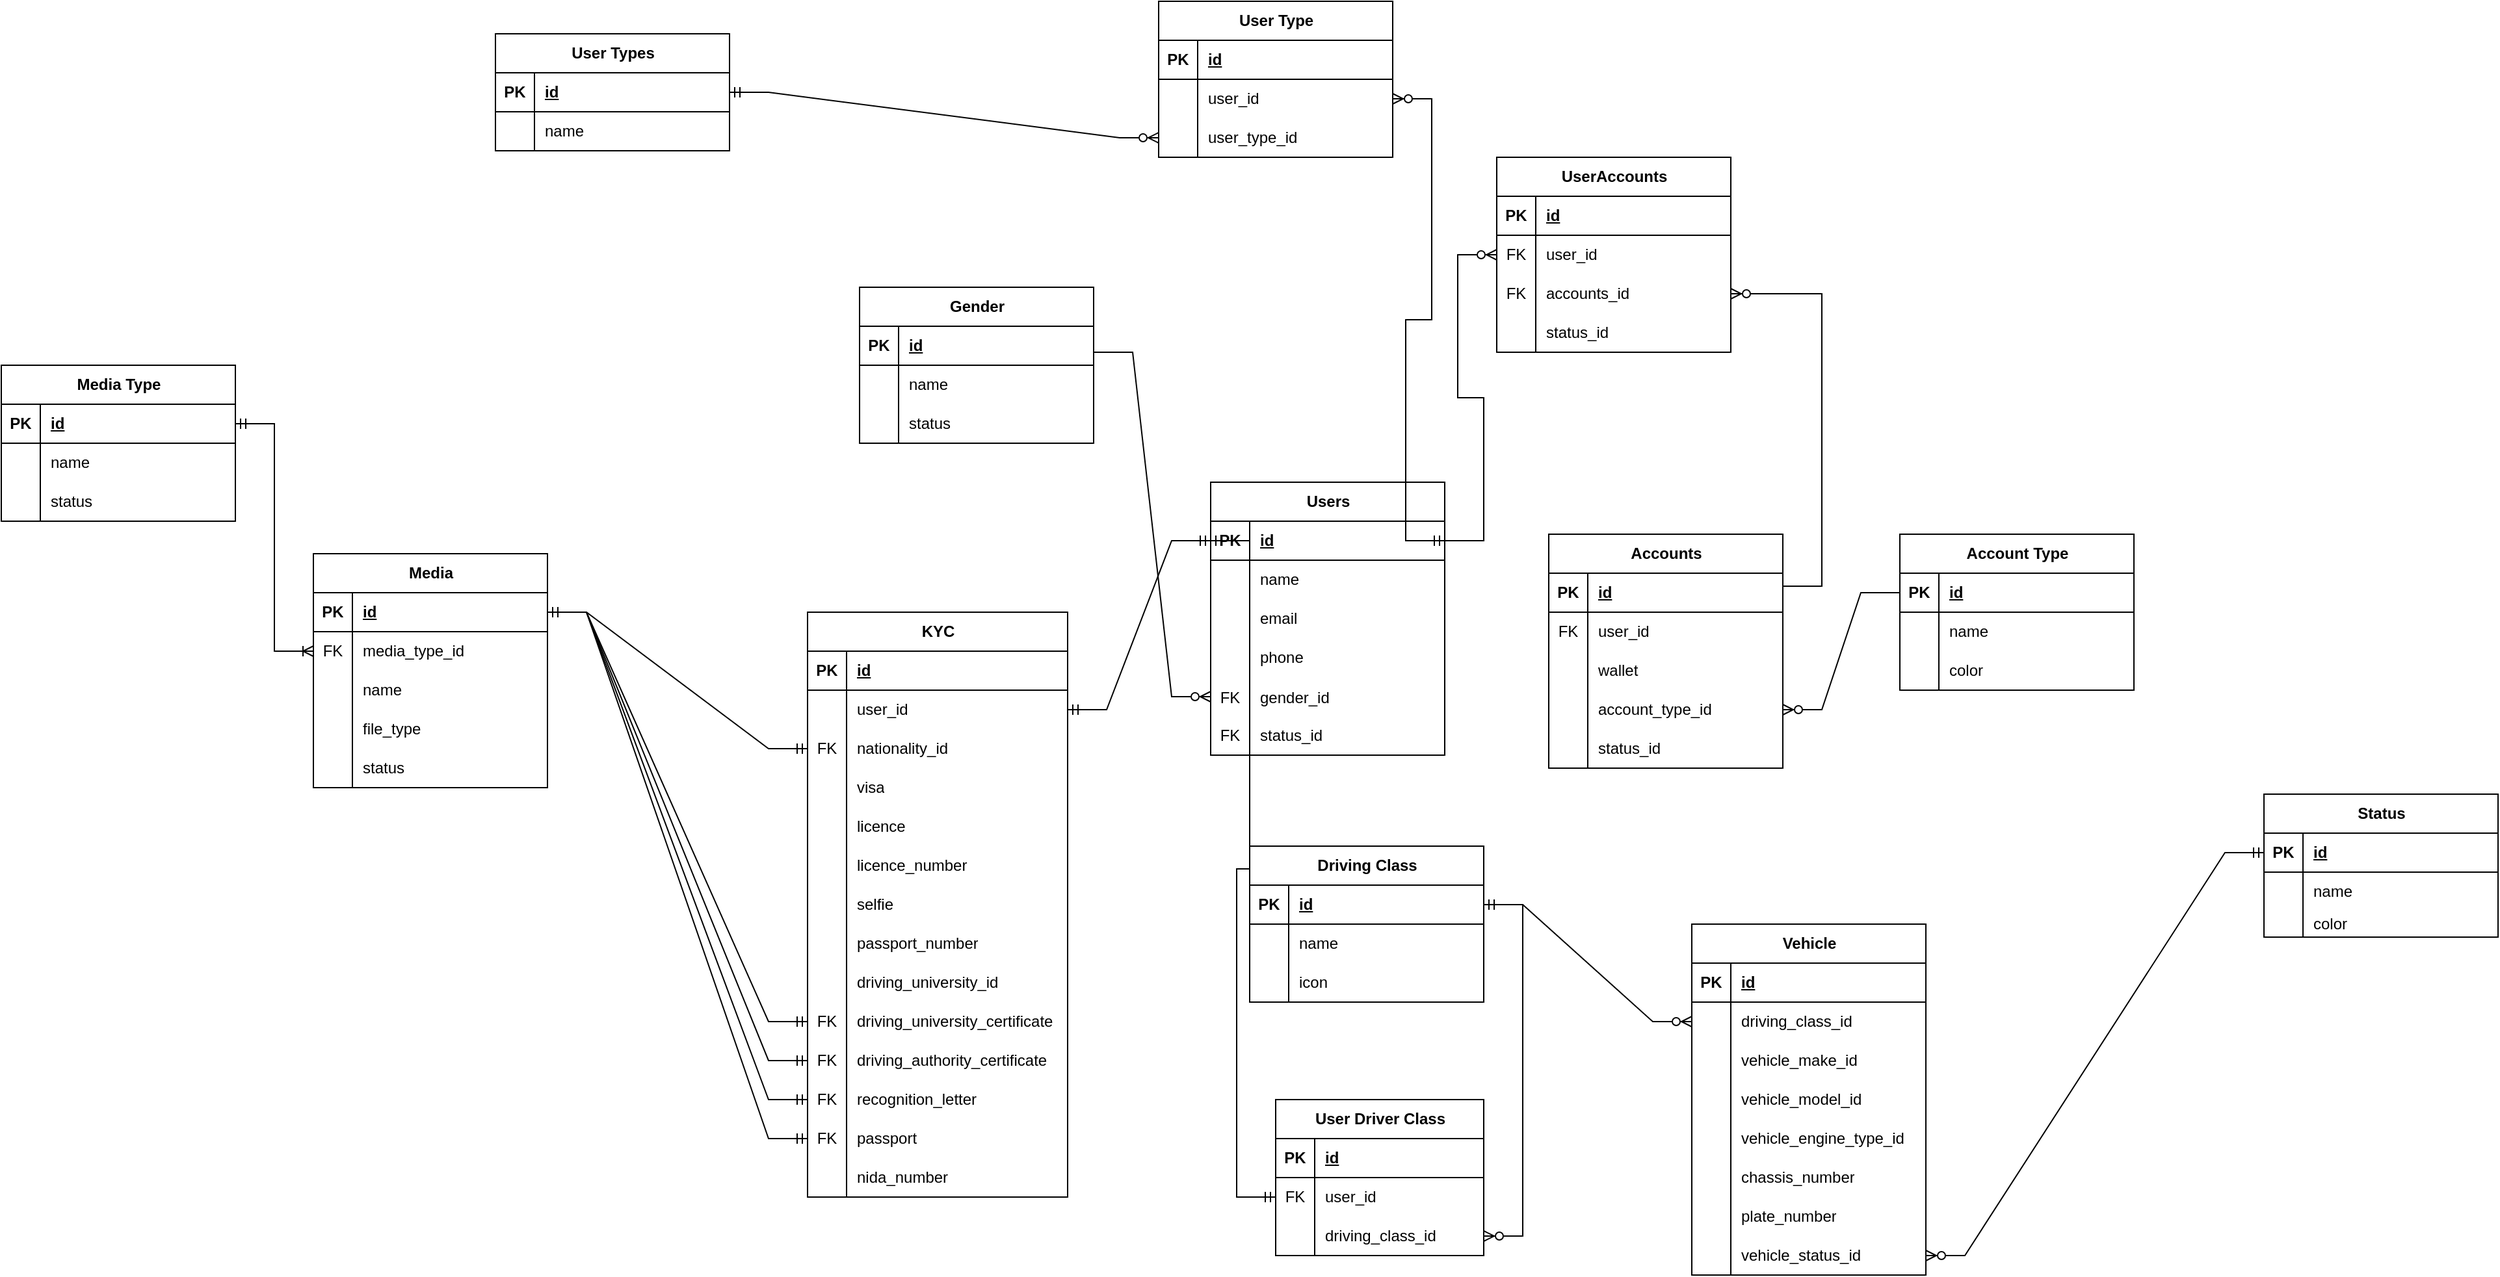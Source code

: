 <mxfile version="22.1.0" type="github">
  <diagram name="Page-1" id="v0UOIoDPRPVzMyCom9GH">
    <mxGraphModel dx="3800" dy="2168" grid="1" gridSize="10" guides="1" tooltips="1" connect="1" arrows="1" fold="1" page="1" pageScale="1" pageWidth="850" pageHeight="1100" math="0" shadow="0">
      <root>
        <mxCell id="0" />
        <mxCell id="1" parent="0" />
        <mxCell id="CKVr6M9JNd8T3pU-VtKq-1" value="Users" style="shape=table;startSize=30;container=1;collapsible=1;childLayout=tableLayout;fixedRows=1;rowLines=0;fontStyle=1;align=center;resizeLast=1;html=1;" vertex="1" parent="1">
          <mxGeometry x="70" y="30" width="180" height="210" as="geometry" />
        </mxCell>
        <mxCell id="CKVr6M9JNd8T3pU-VtKq-2" value="" style="shape=tableRow;horizontal=0;startSize=0;swimlaneHead=0;swimlaneBody=0;fillColor=none;collapsible=0;dropTarget=0;points=[[0,0.5],[1,0.5]];portConstraint=eastwest;top=0;left=0;right=0;bottom=1;" vertex="1" parent="CKVr6M9JNd8T3pU-VtKq-1">
          <mxGeometry y="30" width="180" height="30" as="geometry" />
        </mxCell>
        <mxCell id="CKVr6M9JNd8T3pU-VtKq-3" value="PK" style="shape=partialRectangle;connectable=0;fillColor=none;top=0;left=0;bottom=0;right=0;fontStyle=1;overflow=hidden;whiteSpace=wrap;html=1;" vertex="1" parent="CKVr6M9JNd8T3pU-VtKq-2">
          <mxGeometry width="30" height="30" as="geometry">
            <mxRectangle width="30" height="30" as="alternateBounds" />
          </mxGeometry>
        </mxCell>
        <mxCell id="CKVr6M9JNd8T3pU-VtKq-4" value="id" style="shape=partialRectangle;connectable=0;fillColor=none;top=0;left=0;bottom=0;right=0;align=left;spacingLeft=6;fontStyle=5;overflow=hidden;whiteSpace=wrap;html=1;" vertex="1" parent="CKVr6M9JNd8T3pU-VtKq-2">
          <mxGeometry x="30" width="150" height="30" as="geometry">
            <mxRectangle width="150" height="30" as="alternateBounds" />
          </mxGeometry>
        </mxCell>
        <mxCell id="CKVr6M9JNd8T3pU-VtKq-5" value="" style="shape=tableRow;horizontal=0;startSize=0;swimlaneHead=0;swimlaneBody=0;fillColor=none;collapsible=0;dropTarget=0;points=[[0,0.5],[1,0.5]];portConstraint=eastwest;top=0;left=0;right=0;bottom=0;" vertex="1" parent="CKVr6M9JNd8T3pU-VtKq-1">
          <mxGeometry y="60" width="180" height="30" as="geometry" />
        </mxCell>
        <mxCell id="CKVr6M9JNd8T3pU-VtKq-6" value="" style="shape=partialRectangle;connectable=0;fillColor=none;top=0;left=0;bottom=0;right=0;editable=1;overflow=hidden;whiteSpace=wrap;html=1;" vertex="1" parent="CKVr6M9JNd8T3pU-VtKq-5">
          <mxGeometry width="30" height="30" as="geometry">
            <mxRectangle width="30" height="30" as="alternateBounds" />
          </mxGeometry>
        </mxCell>
        <mxCell id="CKVr6M9JNd8T3pU-VtKq-7" value="name" style="shape=partialRectangle;connectable=0;fillColor=none;top=0;left=0;bottom=0;right=0;align=left;spacingLeft=6;overflow=hidden;whiteSpace=wrap;html=1;" vertex="1" parent="CKVr6M9JNd8T3pU-VtKq-5">
          <mxGeometry x="30" width="150" height="30" as="geometry">
            <mxRectangle width="150" height="30" as="alternateBounds" />
          </mxGeometry>
        </mxCell>
        <mxCell id="CKVr6M9JNd8T3pU-VtKq-8" value="" style="shape=tableRow;horizontal=0;startSize=0;swimlaneHead=0;swimlaneBody=0;fillColor=none;collapsible=0;dropTarget=0;points=[[0,0.5],[1,0.5]];portConstraint=eastwest;top=0;left=0;right=0;bottom=0;" vertex="1" parent="CKVr6M9JNd8T3pU-VtKq-1">
          <mxGeometry y="90" width="180" height="30" as="geometry" />
        </mxCell>
        <mxCell id="CKVr6M9JNd8T3pU-VtKq-9" value="" style="shape=partialRectangle;connectable=0;fillColor=none;top=0;left=0;bottom=0;right=0;editable=1;overflow=hidden;whiteSpace=wrap;html=1;" vertex="1" parent="CKVr6M9JNd8T3pU-VtKq-8">
          <mxGeometry width="30" height="30" as="geometry">
            <mxRectangle width="30" height="30" as="alternateBounds" />
          </mxGeometry>
        </mxCell>
        <mxCell id="CKVr6M9JNd8T3pU-VtKq-10" value="email" style="shape=partialRectangle;connectable=0;fillColor=none;top=0;left=0;bottom=0;right=0;align=left;spacingLeft=6;overflow=hidden;whiteSpace=wrap;html=1;" vertex="1" parent="CKVr6M9JNd8T3pU-VtKq-8">
          <mxGeometry x="30" width="150" height="30" as="geometry">
            <mxRectangle width="150" height="30" as="alternateBounds" />
          </mxGeometry>
        </mxCell>
        <mxCell id="CKVr6M9JNd8T3pU-VtKq-11" value="" style="shape=tableRow;horizontal=0;startSize=0;swimlaneHead=0;swimlaneBody=0;fillColor=none;collapsible=0;dropTarget=0;points=[[0,0.5],[1,0.5]];portConstraint=eastwest;top=0;left=0;right=0;bottom=0;" vertex="1" parent="CKVr6M9JNd8T3pU-VtKq-1">
          <mxGeometry y="120" width="180" height="30" as="geometry" />
        </mxCell>
        <mxCell id="CKVr6M9JNd8T3pU-VtKq-12" value="" style="shape=partialRectangle;connectable=0;fillColor=none;top=0;left=0;bottom=0;right=0;editable=1;overflow=hidden;whiteSpace=wrap;html=1;" vertex="1" parent="CKVr6M9JNd8T3pU-VtKq-11">
          <mxGeometry width="30" height="30" as="geometry">
            <mxRectangle width="30" height="30" as="alternateBounds" />
          </mxGeometry>
        </mxCell>
        <mxCell id="CKVr6M9JNd8T3pU-VtKq-13" value="phone" style="shape=partialRectangle;connectable=0;fillColor=none;top=0;left=0;bottom=0;right=0;align=left;spacingLeft=6;overflow=hidden;whiteSpace=wrap;html=1;" vertex="1" parent="CKVr6M9JNd8T3pU-VtKq-11">
          <mxGeometry x="30" width="150" height="30" as="geometry">
            <mxRectangle width="150" height="30" as="alternateBounds" />
          </mxGeometry>
        </mxCell>
        <mxCell id="CKVr6M9JNd8T3pU-VtKq-14" value="" style="shape=tableRow;horizontal=0;startSize=0;swimlaneHead=0;swimlaneBody=0;fillColor=none;collapsible=0;dropTarget=0;points=[[0,0.5],[1,0.5]];portConstraint=eastwest;top=0;left=0;right=0;bottom=0;" vertex="1" parent="CKVr6M9JNd8T3pU-VtKq-1">
          <mxGeometry y="150" width="180" height="30" as="geometry" />
        </mxCell>
        <mxCell id="CKVr6M9JNd8T3pU-VtKq-15" value="FK" style="shape=partialRectangle;connectable=0;fillColor=none;top=0;left=0;bottom=0;right=0;editable=1;overflow=hidden;" vertex="1" parent="CKVr6M9JNd8T3pU-VtKq-14">
          <mxGeometry width="30" height="30" as="geometry">
            <mxRectangle width="30" height="30" as="alternateBounds" />
          </mxGeometry>
        </mxCell>
        <mxCell id="CKVr6M9JNd8T3pU-VtKq-16" value="gender_id" style="shape=partialRectangle;connectable=0;fillColor=none;top=0;left=0;bottom=0;right=0;align=left;spacingLeft=6;overflow=hidden;" vertex="1" parent="CKVr6M9JNd8T3pU-VtKq-14">
          <mxGeometry x="30" width="150" height="30" as="geometry">
            <mxRectangle width="150" height="30" as="alternateBounds" />
          </mxGeometry>
        </mxCell>
        <mxCell id="CKVr6M9JNd8T3pU-VtKq-17" value="" style="shape=tableRow;horizontal=0;startSize=0;swimlaneHead=0;swimlaneBody=0;fillColor=none;collapsible=0;dropTarget=0;points=[[0,0.5],[1,0.5]];portConstraint=eastwest;top=0;left=0;right=0;bottom=0;" vertex="1" parent="CKVr6M9JNd8T3pU-VtKq-1">
          <mxGeometry y="180" width="180" height="30" as="geometry" />
        </mxCell>
        <mxCell id="CKVr6M9JNd8T3pU-VtKq-18" value="FK" style="shape=partialRectangle;connectable=0;fillColor=none;top=0;left=0;bottom=0;right=0;fontStyle=0;overflow=hidden;whiteSpace=wrap;html=1;" vertex="1" parent="CKVr6M9JNd8T3pU-VtKq-17">
          <mxGeometry width="30" height="30" as="geometry">
            <mxRectangle width="30" height="30" as="alternateBounds" />
          </mxGeometry>
        </mxCell>
        <mxCell id="CKVr6M9JNd8T3pU-VtKq-19" value="status_id" style="shape=partialRectangle;connectable=0;fillColor=none;top=0;left=0;bottom=0;right=0;align=left;spacingLeft=6;fontStyle=0;overflow=hidden;whiteSpace=wrap;html=1;" vertex="1" parent="CKVr6M9JNd8T3pU-VtKq-17">
          <mxGeometry x="30" width="150" height="30" as="geometry">
            <mxRectangle width="150" height="30" as="alternateBounds" />
          </mxGeometry>
        </mxCell>
        <mxCell id="CKVr6M9JNd8T3pU-VtKq-20" value="Accounts" style="shape=table;startSize=30;container=1;collapsible=1;childLayout=tableLayout;fixedRows=1;rowLines=0;fontStyle=1;align=center;resizeLast=1;html=1;" vertex="1" parent="1">
          <mxGeometry x="330" y="70" width="180" height="180" as="geometry" />
        </mxCell>
        <mxCell id="CKVr6M9JNd8T3pU-VtKq-21" value="" style="shape=tableRow;horizontal=0;startSize=0;swimlaneHead=0;swimlaneBody=0;fillColor=none;collapsible=0;dropTarget=0;points=[[0,0.5],[1,0.5]];portConstraint=eastwest;top=0;left=0;right=0;bottom=1;" vertex="1" parent="CKVr6M9JNd8T3pU-VtKq-20">
          <mxGeometry y="30" width="180" height="30" as="geometry" />
        </mxCell>
        <mxCell id="CKVr6M9JNd8T3pU-VtKq-22" value="PK" style="shape=partialRectangle;connectable=0;fillColor=none;top=0;left=0;bottom=0;right=0;fontStyle=1;overflow=hidden;whiteSpace=wrap;html=1;" vertex="1" parent="CKVr6M9JNd8T3pU-VtKq-21">
          <mxGeometry width="30" height="30" as="geometry">
            <mxRectangle width="30" height="30" as="alternateBounds" />
          </mxGeometry>
        </mxCell>
        <mxCell id="CKVr6M9JNd8T3pU-VtKq-23" value="id" style="shape=partialRectangle;connectable=0;fillColor=none;top=0;left=0;bottom=0;right=0;align=left;spacingLeft=6;fontStyle=5;overflow=hidden;whiteSpace=wrap;html=1;" vertex="1" parent="CKVr6M9JNd8T3pU-VtKq-21">
          <mxGeometry x="30" width="150" height="30" as="geometry">
            <mxRectangle width="150" height="30" as="alternateBounds" />
          </mxGeometry>
        </mxCell>
        <mxCell id="CKVr6M9JNd8T3pU-VtKq-48" value="" style="shape=tableRow;horizontal=0;startSize=0;swimlaneHead=0;swimlaneBody=0;fillColor=none;collapsible=0;dropTarget=0;points=[[0,0.5],[1,0.5]];portConstraint=eastwest;top=0;left=0;right=0;bottom=0;" vertex="1" parent="CKVr6M9JNd8T3pU-VtKq-20">
          <mxGeometry y="60" width="180" height="30" as="geometry" />
        </mxCell>
        <mxCell id="CKVr6M9JNd8T3pU-VtKq-49" value="FK" style="shape=partialRectangle;connectable=0;fillColor=none;top=0;left=0;bottom=0;right=0;fontStyle=0;overflow=hidden;whiteSpace=wrap;html=1;" vertex="1" parent="CKVr6M9JNd8T3pU-VtKq-48">
          <mxGeometry width="30" height="30" as="geometry">
            <mxRectangle width="30" height="30" as="alternateBounds" />
          </mxGeometry>
        </mxCell>
        <mxCell id="CKVr6M9JNd8T3pU-VtKq-50" value="user_id" style="shape=partialRectangle;connectable=0;fillColor=none;top=0;left=0;bottom=0;right=0;align=left;spacingLeft=6;fontStyle=0;overflow=hidden;whiteSpace=wrap;html=1;" vertex="1" parent="CKVr6M9JNd8T3pU-VtKq-48">
          <mxGeometry x="30" width="150" height="30" as="geometry">
            <mxRectangle width="150" height="30" as="alternateBounds" />
          </mxGeometry>
        </mxCell>
        <mxCell id="CKVr6M9JNd8T3pU-VtKq-24" value="" style="shape=tableRow;horizontal=0;startSize=0;swimlaneHead=0;swimlaneBody=0;fillColor=none;collapsible=0;dropTarget=0;points=[[0,0.5],[1,0.5]];portConstraint=eastwest;top=0;left=0;right=0;bottom=0;" vertex="1" parent="CKVr6M9JNd8T3pU-VtKq-20">
          <mxGeometry y="90" width="180" height="30" as="geometry" />
        </mxCell>
        <mxCell id="CKVr6M9JNd8T3pU-VtKq-25" value="" style="shape=partialRectangle;connectable=0;fillColor=none;top=0;left=0;bottom=0;right=0;editable=1;overflow=hidden;whiteSpace=wrap;html=1;" vertex="1" parent="CKVr6M9JNd8T3pU-VtKq-24">
          <mxGeometry width="30" height="30" as="geometry">
            <mxRectangle width="30" height="30" as="alternateBounds" />
          </mxGeometry>
        </mxCell>
        <mxCell id="CKVr6M9JNd8T3pU-VtKq-26" value="wallet" style="shape=partialRectangle;connectable=0;fillColor=none;top=0;left=0;bottom=0;right=0;align=left;spacingLeft=6;overflow=hidden;whiteSpace=wrap;html=1;" vertex="1" parent="CKVr6M9JNd8T3pU-VtKq-24">
          <mxGeometry x="30" width="150" height="30" as="geometry">
            <mxRectangle width="150" height="30" as="alternateBounds" />
          </mxGeometry>
        </mxCell>
        <mxCell id="CKVr6M9JNd8T3pU-VtKq-27" value="" style="shape=tableRow;horizontal=0;startSize=0;swimlaneHead=0;swimlaneBody=0;fillColor=none;collapsible=0;dropTarget=0;points=[[0,0.5],[1,0.5]];portConstraint=eastwest;top=0;left=0;right=0;bottom=0;" vertex="1" parent="CKVr6M9JNd8T3pU-VtKq-20">
          <mxGeometry y="120" width="180" height="30" as="geometry" />
        </mxCell>
        <mxCell id="CKVr6M9JNd8T3pU-VtKq-28" value="" style="shape=partialRectangle;connectable=0;fillColor=none;top=0;left=0;bottom=0;right=0;editable=1;overflow=hidden;whiteSpace=wrap;html=1;" vertex="1" parent="CKVr6M9JNd8T3pU-VtKq-27">
          <mxGeometry width="30" height="30" as="geometry">
            <mxRectangle width="30" height="30" as="alternateBounds" />
          </mxGeometry>
        </mxCell>
        <mxCell id="CKVr6M9JNd8T3pU-VtKq-29" value="account_type_id" style="shape=partialRectangle;connectable=0;fillColor=none;top=0;left=0;bottom=0;right=0;align=left;spacingLeft=6;overflow=hidden;whiteSpace=wrap;html=1;" vertex="1" parent="CKVr6M9JNd8T3pU-VtKq-27">
          <mxGeometry x="30" width="150" height="30" as="geometry">
            <mxRectangle width="150" height="30" as="alternateBounds" />
          </mxGeometry>
        </mxCell>
        <mxCell id="CKVr6M9JNd8T3pU-VtKq-30" value="" style="shape=tableRow;horizontal=0;startSize=0;swimlaneHead=0;swimlaneBody=0;fillColor=none;collapsible=0;dropTarget=0;points=[[0,0.5],[1,0.5]];portConstraint=eastwest;top=0;left=0;right=0;bottom=0;" vertex="1" parent="CKVr6M9JNd8T3pU-VtKq-20">
          <mxGeometry y="150" width="180" height="30" as="geometry" />
        </mxCell>
        <mxCell id="CKVr6M9JNd8T3pU-VtKq-31" value="" style="shape=partialRectangle;connectable=0;fillColor=none;top=0;left=0;bottom=0;right=0;editable=1;overflow=hidden;whiteSpace=wrap;html=1;" vertex="1" parent="CKVr6M9JNd8T3pU-VtKq-30">
          <mxGeometry width="30" height="30" as="geometry">
            <mxRectangle width="30" height="30" as="alternateBounds" />
          </mxGeometry>
        </mxCell>
        <mxCell id="CKVr6M9JNd8T3pU-VtKq-32" value="status_id" style="shape=partialRectangle;connectable=0;fillColor=none;top=0;left=0;bottom=0;right=0;align=left;spacingLeft=6;overflow=hidden;whiteSpace=wrap;html=1;" vertex="1" parent="CKVr6M9JNd8T3pU-VtKq-30">
          <mxGeometry x="30" width="150" height="30" as="geometry">
            <mxRectangle width="150" height="30" as="alternateBounds" />
          </mxGeometry>
        </mxCell>
        <mxCell id="CKVr6M9JNd8T3pU-VtKq-33" value="Account Type" style="shape=table;startSize=30;container=1;collapsible=1;childLayout=tableLayout;fixedRows=1;rowLines=0;fontStyle=1;align=center;resizeLast=1;html=1;" vertex="1" parent="1">
          <mxGeometry x="600" y="70" width="180" height="120" as="geometry" />
        </mxCell>
        <mxCell id="CKVr6M9JNd8T3pU-VtKq-34" value="" style="shape=tableRow;horizontal=0;startSize=0;swimlaneHead=0;swimlaneBody=0;fillColor=none;collapsible=0;dropTarget=0;points=[[0,0.5],[1,0.5]];portConstraint=eastwest;top=0;left=0;right=0;bottom=1;" vertex="1" parent="CKVr6M9JNd8T3pU-VtKq-33">
          <mxGeometry y="30" width="180" height="30" as="geometry" />
        </mxCell>
        <mxCell id="CKVr6M9JNd8T3pU-VtKq-35" value="PK" style="shape=partialRectangle;connectable=0;fillColor=none;top=0;left=0;bottom=0;right=0;fontStyle=1;overflow=hidden;whiteSpace=wrap;html=1;" vertex="1" parent="CKVr6M9JNd8T3pU-VtKq-34">
          <mxGeometry width="30" height="30" as="geometry">
            <mxRectangle width="30" height="30" as="alternateBounds" />
          </mxGeometry>
        </mxCell>
        <mxCell id="CKVr6M9JNd8T3pU-VtKq-36" value="id" style="shape=partialRectangle;connectable=0;fillColor=none;top=0;left=0;bottom=0;right=0;align=left;spacingLeft=6;fontStyle=5;overflow=hidden;whiteSpace=wrap;html=1;" vertex="1" parent="CKVr6M9JNd8T3pU-VtKq-34">
          <mxGeometry x="30" width="150" height="30" as="geometry">
            <mxRectangle width="150" height="30" as="alternateBounds" />
          </mxGeometry>
        </mxCell>
        <mxCell id="CKVr6M9JNd8T3pU-VtKq-37" value="" style="shape=tableRow;horizontal=0;startSize=0;swimlaneHead=0;swimlaneBody=0;fillColor=none;collapsible=0;dropTarget=0;points=[[0,0.5],[1,0.5]];portConstraint=eastwest;top=0;left=0;right=0;bottom=0;" vertex="1" parent="CKVr6M9JNd8T3pU-VtKq-33">
          <mxGeometry y="60" width="180" height="30" as="geometry" />
        </mxCell>
        <mxCell id="CKVr6M9JNd8T3pU-VtKq-38" value="" style="shape=partialRectangle;connectable=0;fillColor=none;top=0;left=0;bottom=0;right=0;editable=1;overflow=hidden;whiteSpace=wrap;html=1;" vertex="1" parent="CKVr6M9JNd8T3pU-VtKq-37">
          <mxGeometry width="30" height="30" as="geometry">
            <mxRectangle width="30" height="30" as="alternateBounds" />
          </mxGeometry>
        </mxCell>
        <mxCell id="CKVr6M9JNd8T3pU-VtKq-39" value="name" style="shape=partialRectangle;connectable=0;fillColor=none;top=0;left=0;bottom=0;right=0;align=left;spacingLeft=6;overflow=hidden;whiteSpace=wrap;html=1;" vertex="1" parent="CKVr6M9JNd8T3pU-VtKq-37">
          <mxGeometry x="30" width="150" height="30" as="geometry">
            <mxRectangle width="150" height="30" as="alternateBounds" />
          </mxGeometry>
        </mxCell>
        <mxCell id="CKVr6M9JNd8T3pU-VtKq-40" value="" style="shape=tableRow;horizontal=0;startSize=0;swimlaneHead=0;swimlaneBody=0;fillColor=none;collapsible=0;dropTarget=0;points=[[0,0.5],[1,0.5]];portConstraint=eastwest;top=0;left=0;right=0;bottom=0;" vertex="1" parent="CKVr6M9JNd8T3pU-VtKq-33">
          <mxGeometry y="90" width="180" height="30" as="geometry" />
        </mxCell>
        <mxCell id="CKVr6M9JNd8T3pU-VtKq-41" value="" style="shape=partialRectangle;connectable=0;fillColor=none;top=0;left=0;bottom=0;right=0;editable=1;overflow=hidden;whiteSpace=wrap;html=1;" vertex="1" parent="CKVr6M9JNd8T3pU-VtKq-40">
          <mxGeometry width="30" height="30" as="geometry">
            <mxRectangle width="30" height="30" as="alternateBounds" />
          </mxGeometry>
        </mxCell>
        <mxCell id="CKVr6M9JNd8T3pU-VtKq-42" value="color" style="shape=partialRectangle;connectable=0;fillColor=none;top=0;left=0;bottom=0;right=0;align=left;spacingLeft=6;overflow=hidden;whiteSpace=wrap;html=1;" vertex="1" parent="CKVr6M9JNd8T3pU-VtKq-40">
          <mxGeometry x="30" width="150" height="30" as="geometry">
            <mxRectangle width="150" height="30" as="alternateBounds" />
          </mxGeometry>
        </mxCell>
        <mxCell id="CKVr6M9JNd8T3pU-VtKq-46" value="" style="edgeStyle=entityRelationEdgeStyle;fontSize=12;html=1;endArrow=ERzeroToMany;endFill=1;rounded=0;exitX=0;exitY=0.5;exitDx=0;exitDy=0;entryX=1;entryY=0.5;entryDx=0;entryDy=0;" edge="1" parent="1" source="CKVr6M9JNd8T3pU-VtKq-34" target="CKVr6M9JNd8T3pU-VtKq-27">
          <mxGeometry width="100" height="100" relative="1" as="geometry">
            <mxPoint x="370" y="190" as="sourcePoint" />
            <mxPoint x="470" y="90" as="targetPoint" />
          </mxGeometry>
        </mxCell>
        <mxCell id="CKVr6M9JNd8T3pU-VtKq-51" value="UserAccounts" style="shape=table;startSize=30;container=1;collapsible=1;childLayout=tableLayout;fixedRows=1;rowLines=0;fontStyle=1;align=center;resizeLast=1;html=1;" vertex="1" parent="1">
          <mxGeometry x="290" y="-220" width="180" height="150" as="geometry" />
        </mxCell>
        <mxCell id="CKVr6M9JNd8T3pU-VtKq-52" value="" style="shape=tableRow;horizontal=0;startSize=0;swimlaneHead=0;swimlaneBody=0;fillColor=none;collapsible=0;dropTarget=0;points=[[0,0.5],[1,0.5]];portConstraint=eastwest;top=0;left=0;right=0;bottom=1;" vertex="1" parent="CKVr6M9JNd8T3pU-VtKq-51">
          <mxGeometry y="30" width="180" height="30" as="geometry" />
        </mxCell>
        <mxCell id="CKVr6M9JNd8T3pU-VtKq-53" value="PK" style="shape=partialRectangle;connectable=0;fillColor=none;top=0;left=0;bottom=0;right=0;fontStyle=1;overflow=hidden;whiteSpace=wrap;html=1;" vertex="1" parent="CKVr6M9JNd8T3pU-VtKq-52">
          <mxGeometry width="30" height="30" as="geometry">
            <mxRectangle width="30" height="30" as="alternateBounds" />
          </mxGeometry>
        </mxCell>
        <mxCell id="CKVr6M9JNd8T3pU-VtKq-54" value="id" style="shape=partialRectangle;connectable=0;fillColor=none;top=0;left=0;bottom=0;right=0;align=left;spacingLeft=6;fontStyle=5;overflow=hidden;whiteSpace=wrap;html=1;" vertex="1" parent="CKVr6M9JNd8T3pU-VtKq-52">
          <mxGeometry x="30" width="150" height="30" as="geometry">
            <mxRectangle width="150" height="30" as="alternateBounds" />
          </mxGeometry>
        </mxCell>
        <mxCell id="CKVr6M9JNd8T3pU-VtKq-55" value="" style="shape=tableRow;horizontal=0;startSize=0;swimlaneHead=0;swimlaneBody=0;fillColor=none;collapsible=0;dropTarget=0;points=[[0,0.5],[1,0.5]];portConstraint=eastwest;top=0;left=0;right=0;bottom=0;" vertex="1" parent="CKVr6M9JNd8T3pU-VtKq-51">
          <mxGeometry y="60" width="180" height="30" as="geometry" />
        </mxCell>
        <mxCell id="CKVr6M9JNd8T3pU-VtKq-56" value="FK" style="shape=partialRectangle;connectable=0;fillColor=none;top=0;left=0;bottom=0;right=0;editable=1;overflow=hidden;whiteSpace=wrap;html=1;" vertex="1" parent="CKVr6M9JNd8T3pU-VtKq-55">
          <mxGeometry width="30" height="30" as="geometry">
            <mxRectangle width="30" height="30" as="alternateBounds" />
          </mxGeometry>
        </mxCell>
        <mxCell id="CKVr6M9JNd8T3pU-VtKq-57" value="user_id" style="shape=partialRectangle;connectable=0;fillColor=none;top=0;left=0;bottom=0;right=0;align=left;spacingLeft=6;overflow=hidden;whiteSpace=wrap;html=1;" vertex="1" parent="CKVr6M9JNd8T3pU-VtKq-55">
          <mxGeometry x="30" width="150" height="30" as="geometry">
            <mxRectangle width="150" height="30" as="alternateBounds" />
          </mxGeometry>
        </mxCell>
        <mxCell id="CKVr6M9JNd8T3pU-VtKq-58" value="" style="shape=tableRow;horizontal=0;startSize=0;swimlaneHead=0;swimlaneBody=0;fillColor=none;collapsible=0;dropTarget=0;points=[[0,0.5],[1,0.5]];portConstraint=eastwest;top=0;left=0;right=0;bottom=0;" vertex="1" parent="CKVr6M9JNd8T3pU-VtKq-51">
          <mxGeometry y="90" width="180" height="30" as="geometry" />
        </mxCell>
        <mxCell id="CKVr6M9JNd8T3pU-VtKq-59" value="FK" style="shape=partialRectangle;connectable=0;fillColor=none;top=0;left=0;bottom=0;right=0;editable=1;overflow=hidden;whiteSpace=wrap;html=1;" vertex="1" parent="CKVr6M9JNd8T3pU-VtKq-58">
          <mxGeometry width="30" height="30" as="geometry">
            <mxRectangle width="30" height="30" as="alternateBounds" />
          </mxGeometry>
        </mxCell>
        <mxCell id="CKVr6M9JNd8T3pU-VtKq-60" value="accounts_id" style="shape=partialRectangle;connectable=0;fillColor=none;top=0;left=0;bottom=0;right=0;align=left;spacingLeft=6;overflow=hidden;whiteSpace=wrap;html=1;" vertex="1" parent="CKVr6M9JNd8T3pU-VtKq-58">
          <mxGeometry x="30" width="150" height="30" as="geometry">
            <mxRectangle width="150" height="30" as="alternateBounds" />
          </mxGeometry>
        </mxCell>
        <mxCell id="CKVr6M9JNd8T3pU-VtKq-61" value="" style="shape=tableRow;horizontal=0;startSize=0;swimlaneHead=0;swimlaneBody=0;fillColor=none;collapsible=0;dropTarget=0;points=[[0,0.5],[1,0.5]];portConstraint=eastwest;top=0;left=0;right=0;bottom=0;" vertex="1" parent="CKVr6M9JNd8T3pU-VtKq-51">
          <mxGeometry y="120" width="180" height="30" as="geometry" />
        </mxCell>
        <mxCell id="CKVr6M9JNd8T3pU-VtKq-62" value="" style="shape=partialRectangle;connectable=0;fillColor=none;top=0;left=0;bottom=0;right=0;editable=1;overflow=hidden;whiteSpace=wrap;html=1;" vertex="1" parent="CKVr6M9JNd8T3pU-VtKq-61">
          <mxGeometry width="30" height="30" as="geometry">
            <mxRectangle width="30" height="30" as="alternateBounds" />
          </mxGeometry>
        </mxCell>
        <mxCell id="CKVr6M9JNd8T3pU-VtKq-63" value="status_id" style="shape=partialRectangle;connectable=0;fillColor=none;top=0;left=0;bottom=0;right=0;align=left;spacingLeft=6;overflow=hidden;whiteSpace=wrap;html=1;" vertex="1" parent="CKVr6M9JNd8T3pU-VtKq-61">
          <mxGeometry x="30" width="150" height="30" as="geometry">
            <mxRectangle width="150" height="30" as="alternateBounds" />
          </mxGeometry>
        </mxCell>
        <mxCell id="CKVr6M9JNd8T3pU-VtKq-64" value="" style="edgeStyle=entityRelationEdgeStyle;fontSize=12;html=1;endArrow=ERzeroToMany;endFill=1;rounded=0;exitX=1;exitY=0.5;exitDx=0;exitDy=0;entryX=0;entryY=0.5;entryDx=0;entryDy=0;" edge="1" parent="1" source="CKVr6M9JNd8T3pU-VtKq-2" target="CKVr6M9JNd8T3pU-VtKq-55">
          <mxGeometry width="100" height="100" relative="1" as="geometry">
            <mxPoint x="260" y="110" as="sourcePoint" />
            <mxPoint x="360" y="10" as="targetPoint" />
          </mxGeometry>
        </mxCell>
        <mxCell id="CKVr6M9JNd8T3pU-VtKq-65" value="" style="edgeStyle=entityRelationEdgeStyle;fontSize=12;html=1;endArrow=ERzeroToMany;endFill=1;rounded=0;entryX=1;entryY=0.5;entryDx=0;entryDy=0;" edge="1" parent="1" target="CKVr6M9JNd8T3pU-VtKq-58">
          <mxGeometry width="100" height="100" relative="1" as="geometry">
            <mxPoint x="510" y="110" as="sourcePoint" />
            <mxPoint x="610" y="10" as="targetPoint" />
            <Array as="points">
              <mxPoint x="740" y="-30" />
            </Array>
          </mxGeometry>
        </mxCell>
        <mxCell id="CKVr6M9JNd8T3pU-VtKq-66" value="Gender" style="shape=table;startSize=30;container=1;collapsible=1;childLayout=tableLayout;fixedRows=1;rowLines=0;fontStyle=1;align=center;resizeLast=1;html=1;" vertex="1" parent="1">
          <mxGeometry x="-200" y="-120" width="180" height="120" as="geometry" />
        </mxCell>
        <mxCell id="CKVr6M9JNd8T3pU-VtKq-67" value="" style="shape=tableRow;horizontal=0;startSize=0;swimlaneHead=0;swimlaneBody=0;fillColor=none;collapsible=0;dropTarget=0;points=[[0,0.5],[1,0.5]];portConstraint=eastwest;top=0;left=0;right=0;bottom=1;" vertex="1" parent="CKVr6M9JNd8T3pU-VtKq-66">
          <mxGeometry y="30" width="180" height="30" as="geometry" />
        </mxCell>
        <mxCell id="CKVr6M9JNd8T3pU-VtKq-68" value="PK" style="shape=partialRectangle;connectable=0;fillColor=none;top=0;left=0;bottom=0;right=0;fontStyle=1;overflow=hidden;whiteSpace=wrap;html=1;" vertex="1" parent="CKVr6M9JNd8T3pU-VtKq-67">
          <mxGeometry width="30" height="30" as="geometry">
            <mxRectangle width="30" height="30" as="alternateBounds" />
          </mxGeometry>
        </mxCell>
        <mxCell id="CKVr6M9JNd8T3pU-VtKq-69" value="id" style="shape=partialRectangle;connectable=0;fillColor=none;top=0;left=0;bottom=0;right=0;align=left;spacingLeft=6;fontStyle=5;overflow=hidden;whiteSpace=wrap;html=1;" vertex="1" parent="CKVr6M9JNd8T3pU-VtKq-67">
          <mxGeometry x="30" width="150" height="30" as="geometry">
            <mxRectangle width="150" height="30" as="alternateBounds" />
          </mxGeometry>
        </mxCell>
        <mxCell id="CKVr6M9JNd8T3pU-VtKq-70" value="" style="shape=tableRow;horizontal=0;startSize=0;swimlaneHead=0;swimlaneBody=0;fillColor=none;collapsible=0;dropTarget=0;points=[[0,0.5],[1,0.5]];portConstraint=eastwest;top=0;left=0;right=0;bottom=0;" vertex="1" parent="CKVr6M9JNd8T3pU-VtKq-66">
          <mxGeometry y="60" width="180" height="30" as="geometry" />
        </mxCell>
        <mxCell id="CKVr6M9JNd8T3pU-VtKq-71" value="" style="shape=partialRectangle;connectable=0;fillColor=none;top=0;left=0;bottom=0;right=0;editable=1;overflow=hidden;whiteSpace=wrap;html=1;" vertex="1" parent="CKVr6M9JNd8T3pU-VtKq-70">
          <mxGeometry width="30" height="30" as="geometry">
            <mxRectangle width="30" height="30" as="alternateBounds" />
          </mxGeometry>
        </mxCell>
        <mxCell id="CKVr6M9JNd8T3pU-VtKq-72" value="name" style="shape=partialRectangle;connectable=0;fillColor=none;top=0;left=0;bottom=0;right=0;align=left;spacingLeft=6;overflow=hidden;whiteSpace=wrap;html=1;" vertex="1" parent="CKVr6M9JNd8T3pU-VtKq-70">
          <mxGeometry x="30" width="150" height="30" as="geometry">
            <mxRectangle width="150" height="30" as="alternateBounds" />
          </mxGeometry>
        </mxCell>
        <mxCell id="CKVr6M9JNd8T3pU-VtKq-73" value="" style="shape=tableRow;horizontal=0;startSize=0;swimlaneHead=0;swimlaneBody=0;fillColor=none;collapsible=0;dropTarget=0;points=[[0,0.5],[1,0.5]];portConstraint=eastwest;top=0;left=0;right=0;bottom=0;" vertex="1" parent="CKVr6M9JNd8T3pU-VtKq-66">
          <mxGeometry y="90" width="180" height="30" as="geometry" />
        </mxCell>
        <mxCell id="CKVr6M9JNd8T3pU-VtKq-74" value="" style="shape=partialRectangle;connectable=0;fillColor=none;top=0;left=0;bottom=0;right=0;editable=1;overflow=hidden;whiteSpace=wrap;html=1;" vertex="1" parent="CKVr6M9JNd8T3pU-VtKq-73">
          <mxGeometry width="30" height="30" as="geometry">
            <mxRectangle width="30" height="30" as="alternateBounds" />
          </mxGeometry>
        </mxCell>
        <mxCell id="CKVr6M9JNd8T3pU-VtKq-75" value="status" style="shape=partialRectangle;connectable=0;fillColor=none;top=0;left=0;bottom=0;right=0;align=left;spacingLeft=6;overflow=hidden;whiteSpace=wrap;html=1;" vertex="1" parent="CKVr6M9JNd8T3pU-VtKq-73">
          <mxGeometry x="30" width="150" height="30" as="geometry">
            <mxRectangle width="150" height="30" as="alternateBounds" />
          </mxGeometry>
        </mxCell>
        <mxCell id="CKVr6M9JNd8T3pU-VtKq-79" value="" style="edgeStyle=entityRelationEdgeStyle;fontSize=12;html=1;endArrow=ERzeroToMany;endFill=1;rounded=0;entryX=0;entryY=0.5;entryDx=0;entryDy=0;" edge="1" parent="1" target="CKVr6M9JNd8T3pU-VtKq-14">
          <mxGeometry width="100" height="100" relative="1" as="geometry">
            <mxPoint x="-20" y="-70" as="sourcePoint" />
            <mxPoint x="80" y="-170" as="targetPoint" />
          </mxGeometry>
        </mxCell>
        <mxCell id="CKVr6M9JNd8T3pU-VtKq-80" value="KYC" style="shape=table;startSize=30;container=1;collapsible=1;childLayout=tableLayout;fixedRows=1;rowLines=0;fontStyle=1;align=center;resizeLast=1;html=1;" vertex="1" parent="1">
          <mxGeometry x="-240" y="130" width="200" height="450" as="geometry" />
        </mxCell>
        <mxCell id="CKVr6M9JNd8T3pU-VtKq-81" value="" style="shape=tableRow;horizontal=0;startSize=0;swimlaneHead=0;swimlaneBody=0;fillColor=none;collapsible=0;dropTarget=0;points=[[0,0.5],[1,0.5]];portConstraint=eastwest;top=0;left=0;right=0;bottom=1;" vertex="1" parent="CKVr6M9JNd8T3pU-VtKq-80">
          <mxGeometry y="30" width="200" height="30" as="geometry" />
        </mxCell>
        <mxCell id="CKVr6M9JNd8T3pU-VtKq-82" value="PK" style="shape=partialRectangle;connectable=0;fillColor=none;top=0;left=0;bottom=0;right=0;fontStyle=1;overflow=hidden;whiteSpace=wrap;html=1;" vertex="1" parent="CKVr6M9JNd8T3pU-VtKq-81">
          <mxGeometry width="30" height="30" as="geometry">
            <mxRectangle width="30" height="30" as="alternateBounds" />
          </mxGeometry>
        </mxCell>
        <mxCell id="CKVr6M9JNd8T3pU-VtKq-83" value="id" style="shape=partialRectangle;connectable=0;fillColor=none;top=0;left=0;bottom=0;right=0;align=left;spacingLeft=6;fontStyle=5;overflow=hidden;whiteSpace=wrap;html=1;" vertex="1" parent="CKVr6M9JNd8T3pU-VtKq-81">
          <mxGeometry x="30" width="170" height="30" as="geometry">
            <mxRectangle width="170" height="30" as="alternateBounds" />
          </mxGeometry>
        </mxCell>
        <mxCell id="CKVr6M9JNd8T3pU-VtKq-84" value="" style="shape=tableRow;horizontal=0;startSize=0;swimlaneHead=0;swimlaneBody=0;fillColor=none;collapsible=0;dropTarget=0;points=[[0,0.5],[1,0.5]];portConstraint=eastwest;top=0;left=0;right=0;bottom=0;" vertex="1" parent="CKVr6M9JNd8T3pU-VtKq-80">
          <mxGeometry y="60" width="200" height="30" as="geometry" />
        </mxCell>
        <mxCell id="CKVr6M9JNd8T3pU-VtKq-85" value="" style="shape=partialRectangle;connectable=0;fillColor=none;top=0;left=0;bottom=0;right=0;editable=1;overflow=hidden;whiteSpace=wrap;html=1;" vertex="1" parent="CKVr6M9JNd8T3pU-VtKq-84">
          <mxGeometry width="30" height="30" as="geometry">
            <mxRectangle width="30" height="30" as="alternateBounds" />
          </mxGeometry>
        </mxCell>
        <mxCell id="CKVr6M9JNd8T3pU-VtKq-86" value="user_id" style="shape=partialRectangle;connectable=0;fillColor=none;top=0;left=0;bottom=0;right=0;align=left;spacingLeft=6;overflow=hidden;whiteSpace=wrap;html=1;" vertex="1" parent="CKVr6M9JNd8T3pU-VtKq-84">
          <mxGeometry x="30" width="170" height="30" as="geometry">
            <mxRectangle width="170" height="30" as="alternateBounds" />
          </mxGeometry>
        </mxCell>
        <mxCell id="CKVr6M9JNd8T3pU-VtKq-87" value="" style="shape=tableRow;horizontal=0;startSize=0;swimlaneHead=0;swimlaneBody=0;fillColor=none;collapsible=0;dropTarget=0;points=[[0,0.5],[1,0.5]];portConstraint=eastwest;top=0;left=0;right=0;bottom=0;" vertex="1" parent="CKVr6M9JNd8T3pU-VtKq-80">
          <mxGeometry y="90" width="200" height="30" as="geometry" />
        </mxCell>
        <mxCell id="CKVr6M9JNd8T3pU-VtKq-88" value="FK" style="shape=partialRectangle;connectable=0;fillColor=none;top=0;left=0;bottom=0;right=0;editable=1;overflow=hidden;whiteSpace=wrap;html=1;" vertex="1" parent="CKVr6M9JNd8T3pU-VtKq-87">
          <mxGeometry width="30" height="30" as="geometry">
            <mxRectangle width="30" height="30" as="alternateBounds" />
          </mxGeometry>
        </mxCell>
        <mxCell id="CKVr6M9JNd8T3pU-VtKq-89" value="nationality_id" style="shape=partialRectangle;connectable=0;fillColor=none;top=0;left=0;bottom=0;right=0;align=left;spacingLeft=6;overflow=hidden;whiteSpace=wrap;html=1;" vertex="1" parent="CKVr6M9JNd8T3pU-VtKq-87">
          <mxGeometry x="30" width="170" height="30" as="geometry">
            <mxRectangle width="170" height="30" as="alternateBounds" />
          </mxGeometry>
        </mxCell>
        <mxCell id="CKVr6M9JNd8T3pU-VtKq-90" value="" style="shape=tableRow;horizontal=0;startSize=0;swimlaneHead=0;swimlaneBody=0;fillColor=none;collapsible=0;dropTarget=0;points=[[0,0.5],[1,0.5]];portConstraint=eastwest;top=0;left=0;right=0;bottom=0;" vertex="1" parent="CKVr6M9JNd8T3pU-VtKq-80">
          <mxGeometry y="120" width="200" height="30" as="geometry" />
        </mxCell>
        <mxCell id="CKVr6M9JNd8T3pU-VtKq-91" value="" style="shape=partialRectangle;connectable=0;fillColor=none;top=0;left=0;bottom=0;right=0;editable=1;overflow=hidden;whiteSpace=wrap;html=1;" vertex="1" parent="CKVr6M9JNd8T3pU-VtKq-90">
          <mxGeometry width="30" height="30" as="geometry">
            <mxRectangle width="30" height="30" as="alternateBounds" />
          </mxGeometry>
        </mxCell>
        <mxCell id="CKVr6M9JNd8T3pU-VtKq-92" value="visa" style="shape=partialRectangle;connectable=0;fillColor=none;top=0;left=0;bottom=0;right=0;align=left;spacingLeft=6;overflow=hidden;whiteSpace=wrap;html=1;" vertex="1" parent="CKVr6M9JNd8T3pU-VtKq-90">
          <mxGeometry x="30" width="170" height="30" as="geometry">
            <mxRectangle width="170" height="30" as="alternateBounds" />
          </mxGeometry>
        </mxCell>
        <mxCell id="CKVr6M9JNd8T3pU-VtKq-93" value="" style="shape=tableRow;horizontal=0;startSize=0;swimlaneHead=0;swimlaneBody=0;fillColor=none;collapsible=0;dropTarget=0;points=[[0,0.5],[1,0.5]];portConstraint=eastwest;top=0;left=0;right=0;bottom=0;" vertex="1" parent="CKVr6M9JNd8T3pU-VtKq-80">
          <mxGeometry y="150" width="200" height="30" as="geometry" />
        </mxCell>
        <mxCell id="CKVr6M9JNd8T3pU-VtKq-94" value="" style="shape=partialRectangle;connectable=0;fillColor=none;top=0;left=0;bottom=0;right=0;editable=1;overflow=hidden;whiteSpace=wrap;html=1;" vertex="1" parent="CKVr6M9JNd8T3pU-VtKq-93">
          <mxGeometry width="30" height="30" as="geometry">
            <mxRectangle width="30" height="30" as="alternateBounds" />
          </mxGeometry>
        </mxCell>
        <mxCell id="CKVr6M9JNd8T3pU-VtKq-95" value="licence" style="shape=partialRectangle;connectable=0;fillColor=none;top=0;left=0;bottom=0;right=0;align=left;spacingLeft=6;overflow=hidden;whiteSpace=wrap;html=1;" vertex="1" parent="CKVr6M9JNd8T3pU-VtKq-93">
          <mxGeometry x="30" width="170" height="30" as="geometry">
            <mxRectangle width="170" height="30" as="alternateBounds" />
          </mxGeometry>
        </mxCell>
        <mxCell id="CKVr6M9JNd8T3pU-VtKq-96" value="" style="shape=tableRow;horizontal=0;startSize=0;swimlaneHead=0;swimlaneBody=0;fillColor=none;collapsible=0;dropTarget=0;points=[[0,0.5],[1,0.5]];portConstraint=eastwest;top=0;left=0;right=0;bottom=0;" vertex="1" parent="CKVr6M9JNd8T3pU-VtKq-80">
          <mxGeometry y="180" width="200" height="30" as="geometry" />
        </mxCell>
        <mxCell id="CKVr6M9JNd8T3pU-VtKq-97" value="" style="shape=partialRectangle;connectable=0;fillColor=none;top=0;left=0;bottom=0;right=0;editable=1;overflow=hidden;whiteSpace=wrap;html=1;" vertex="1" parent="CKVr6M9JNd8T3pU-VtKq-96">
          <mxGeometry width="30" height="30" as="geometry">
            <mxRectangle width="30" height="30" as="alternateBounds" />
          </mxGeometry>
        </mxCell>
        <mxCell id="CKVr6M9JNd8T3pU-VtKq-98" value="licence_number" style="shape=partialRectangle;connectable=0;fillColor=none;top=0;left=0;bottom=0;right=0;align=left;spacingLeft=6;overflow=hidden;whiteSpace=wrap;html=1;" vertex="1" parent="CKVr6M9JNd8T3pU-VtKq-96">
          <mxGeometry x="30" width="170" height="30" as="geometry">
            <mxRectangle width="170" height="30" as="alternateBounds" />
          </mxGeometry>
        </mxCell>
        <mxCell id="CKVr6M9JNd8T3pU-VtKq-99" value="" style="shape=tableRow;horizontal=0;startSize=0;swimlaneHead=0;swimlaneBody=0;fillColor=none;collapsible=0;dropTarget=0;points=[[0,0.5],[1,0.5]];portConstraint=eastwest;top=0;left=0;right=0;bottom=0;" vertex="1" parent="CKVr6M9JNd8T3pU-VtKq-80">
          <mxGeometry y="210" width="200" height="30" as="geometry" />
        </mxCell>
        <mxCell id="CKVr6M9JNd8T3pU-VtKq-100" value="" style="shape=partialRectangle;connectable=0;fillColor=none;top=0;left=0;bottom=0;right=0;editable=1;overflow=hidden;whiteSpace=wrap;html=1;" vertex="1" parent="CKVr6M9JNd8T3pU-VtKq-99">
          <mxGeometry width="30" height="30" as="geometry">
            <mxRectangle width="30" height="30" as="alternateBounds" />
          </mxGeometry>
        </mxCell>
        <mxCell id="CKVr6M9JNd8T3pU-VtKq-101" value="selfie" style="shape=partialRectangle;connectable=0;fillColor=none;top=0;left=0;bottom=0;right=0;align=left;spacingLeft=6;overflow=hidden;whiteSpace=wrap;html=1;" vertex="1" parent="CKVr6M9JNd8T3pU-VtKq-99">
          <mxGeometry x="30" width="170" height="30" as="geometry">
            <mxRectangle width="170" height="30" as="alternateBounds" />
          </mxGeometry>
        </mxCell>
        <mxCell id="CKVr6M9JNd8T3pU-VtKq-102" value="" style="shape=tableRow;horizontal=0;startSize=0;swimlaneHead=0;swimlaneBody=0;fillColor=none;collapsible=0;dropTarget=0;points=[[0,0.5],[1,0.5]];portConstraint=eastwest;top=0;left=0;right=0;bottom=0;" vertex="1" parent="CKVr6M9JNd8T3pU-VtKq-80">
          <mxGeometry y="240" width="200" height="30" as="geometry" />
        </mxCell>
        <mxCell id="CKVr6M9JNd8T3pU-VtKq-103" value="" style="shape=partialRectangle;connectable=0;fillColor=none;top=0;left=0;bottom=0;right=0;editable=1;overflow=hidden;whiteSpace=wrap;html=1;" vertex="1" parent="CKVr6M9JNd8T3pU-VtKq-102">
          <mxGeometry width="30" height="30" as="geometry">
            <mxRectangle width="30" height="30" as="alternateBounds" />
          </mxGeometry>
        </mxCell>
        <mxCell id="CKVr6M9JNd8T3pU-VtKq-104" value="passport_number" style="shape=partialRectangle;connectable=0;fillColor=none;top=0;left=0;bottom=0;right=0;align=left;spacingLeft=6;overflow=hidden;whiteSpace=wrap;html=1;" vertex="1" parent="CKVr6M9JNd8T3pU-VtKq-102">
          <mxGeometry x="30" width="170" height="30" as="geometry">
            <mxRectangle width="170" height="30" as="alternateBounds" />
          </mxGeometry>
        </mxCell>
        <mxCell id="CKVr6M9JNd8T3pU-VtKq-105" value="" style="shape=tableRow;horizontal=0;startSize=0;swimlaneHead=0;swimlaneBody=0;fillColor=none;collapsible=0;dropTarget=0;points=[[0,0.5],[1,0.5]];portConstraint=eastwest;top=0;left=0;right=0;bottom=0;" vertex="1" parent="CKVr6M9JNd8T3pU-VtKq-80">
          <mxGeometry y="270" width="200" height="30" as="geometry" />
        </mxCell>
        <mxCell id="CKVr6M9JNd8T3pU-VtKq-106" value="" style="shape=partialRectangle;connectable=0;fillColor=none;top=0;left=0;bottom=0;right=0;editable=1;overflow=hidden;whiteSpace=wrap;html=1;" vertex="1" parent="CKVr6M9JNd8T3pU-VtKq-105">
          <mxGeometry width="30" height="30" as="geometry">
            <mxRectangle width="30" height="30" as="alternateBounds" />
          </mxGeometry>
        </mxCell>
        <mxCell id="CKVr6M9JNd8T3pU-VtKq-107" value="driving_university_id" style="shape=partialRectangle;connectable=0;fillColor=none;top=0;left=0;bottom=0;right=0;align=left;spacingLeft=6;overflow=hidden;whiteSpace=wrap;html=1;" vertex="1" parent="CKVr6M9JNd8T3pU-VtKq-105">
          <mxGeometry x="30" width="170" height="30" as="geometry">
            <mxRectangle width="170" height="30" as="alternateBounds" />
          </mxGeometry>
        </mxCell>
        <mxCell id="CKVr6M9JNd8T3pU-VtKq-108" value="" style="shape=tableRow;horizontal=0;startSize=0;swimlaneHead=0;swimlaneBody=0;fillColor=none;collapsible=0;dropTarget=0;points=[[0,0.5],[1,0.5]];portConstraint=eastwest;top=0;left=0;right=0;bottom=0;" vertex="1" parent="CKVr6M9JNd8T3pU-VtKq-80">
          <mxGeometry y="300" width="200" height="30" as="geometry" />
        </mxCell>
        <mxCell id="CKVr6M9JNd8T3pU-VtKq-109" value="FK" style="shape=partialRectangle;connectable=0;fillColor=none;top=0;left=0;bottom=0;right=0;editable=1;overflow=hidden;whiteSpace=wrap;html=1;" vertex="1" parent="CKVr6M9JNd8T3pU-VtKq-108">
          <mxGeometry width="30" height="30" as="geometry">
            <mxRectangle width="30" height="30" as="alternateBounds" />
          </mxGeometry>
        </mxCell>
        <mxCell id="CKVr6M9JNd8T3pU-VtKq-110" value="driving_university_certificate" style="shape=partialRectangle;connectable=0;fillColor=none;top=0;left=0;bottom=0;right=0;align=left;spacingLeft=6;overflow=hidden;whiteSpace=wrap;html=1;" vertex="1" parent="CKVr6M9JNd8T3pU-VtKq-108">
          <mxGeometry x="30" width="170" height="30" as="geometry">
            <mxRectangle width="170" height="30" as="alternateBounds" />
          </mxGeometry>
        </mxCell>
        <mxCell id="CKVr6M9JNd8T3pU-VtKq-111" value="" style="shape=tableRow;horizontal=0;startSize=0;swimlaneHead=0;swimlaneBody=0;fillColor=none;collapsible=0;dropTarget=0;points=[[0,0.5],[1,0.5]];portConstraint=eastwest;top=0;left=0;right=0;bottom=0;" vertex="1" parent="CKVr6M9JNd8T3pU-VtKq-80">
          <mxGeometry y="330" width="200" height="30" as="geometry" />
        </mxCell>
        <mxCell id="CKVr6M9JNd8T3pU-VtKq-112" value="FK" style="shape=partialRectangle;connectable=0;fillColor=none;top=0;left=0;bottom=0;right=0;editable=1;overflow=hidden;whiteSpace=wrap;html=1;" vertex="1" parent="CKVr6M9JNd8T3pU-VtKq-111">
          <mxGeometry width="30" height="30" as="geometry">
            <mxRectangle width="30" height="30" as="alternateBounds" />
          </mxGeometry>
        </mxCell>
        <mxCell id="CKVr6M9JNd8T3pU-VtKq-113" value="driving_authority_certificate" style="shape=partialRectangle;connectable=0;fillColor=none;top=0;left=0;bottom=0;right=0;align=left;spacingLeft=6;overflow=hidden;whiteSpace=wrap;html=1;" vertex="1" parent="CKVr6M9JNd8T3pU-VtKq-111">
          <mxGeometry x="30" width="170" height="30" as="geometry">
            <mxRectangle width="170" height="30" as="alternateBounds" />
          </mxGeometry>
        </mxCell>
        <mxCell id="CKVr6M9JNd8T3pU-VtKq-114" value="" style="shape=tableRow;horizontal=0;startSize=0;swimlaneHead=0;swimlaneBody=0;fillColor=none;collapsible=0;dropTarget=0;points=[[0,0.5],[1,0.5]];portConstraint=eastwest;top=0;left=0;right=0;bottom=0;" vertex="1" parent="CKVr6M9JNd8T3pU-VtKq-80">
          <mxGeometry y="360" width="200" height="30" as="geometry" />
        </mxCell>
        <mxCell id="CKVr6M9JNd8T3pU-VtKq-115" value="FK" style="shape=partialRectangle;connectable=0;fillColor=none;top=0;left=0;bottom=0;right=0;editable=1;overflow=hidden;whiteSpace=wrap;html=1;" vertex="1" parent="CKVr6M9JNd8T3pU-VtKq-114">
          <mxGeometry width="30" height="30" as="geometry">
            <mxRectangle width="30" height="30" as="alternateBounds" />
          </mxGeometry>
        </mxCell>
        <mxCell id="CKVr6M9JNd8T3pU-VtKq-116" value="recognition_letter" style="shape=partialRectangle;connectable=0;fillColor=none;top=0;left=0;bottom=0;right=0;align=left;spacingLeft=6;overflow=hidden;whiteSpace=wrap;html=1;" vertex="1" parent="CKVr6M9JNd8T3pU-VtKq-114">
          <mxGeometry x="30" width="170" height="30" as="geometry">
            <mxRectangle width="170" height="30" as="alternateBounds" />
          </mxGeometry>
        </mxCell>
        <mxCell id="CKVr6M9JNd8T3pU-VtKq-117" value="" style="shape=tableRow;horizontal=0;startSize=0;swimlaneHead=0;swimlaneBody=0;fillColor=none;collapsible=0;dropTarget=0;points=[[0,0.5],[1,0.5]];portConstraint=eastwest;top=0;left=0;right=0;bottom=0;" vertex="1" parent="CKVr6M9JNd8T3pU-VtKq-80">
          <mxGeometry y="390" width="200" height="30" as="geometry" />
        </mxCell>
        <mxCell id="CKVr6M9JNd8T3pU-VtKq-118" value="FK" style="shape=partialRectangle;connectable=0;fillColor=none;top=0;left=0;bottom=0;right=0;editable=1;overflow=hidden;whiteSpace=wrap;html=1;" vertex="1" parent="CKVr6M9JNd8T3pU-VtKq-117">
          <mxGeometry width="30" height="30" as="geometry">
            <mxRectangle width="30" height="30" as="alternateBounds" />
          </mxGeometry>
        </mxCell>
        <mxCell id="CKVr6M9JNd8T3pU-VtKq-119" value="passport" style="shape=partialRectangle;connectable=0;fillColor=none;top=0;left=0;bottom=0;right=0;align=left;spacingLeft=6;overflow=hidden;whiteSpace=wrap;html=1;" vertex="1" parent="CKVr6M9JNd8T3pU-VtKq-117">
          <mxGeometry x="30" width="170" height="30" as="geometry">
            <mxRectangle width="170" height="30" as="alternateBounds" />
          </mxGeometry>
        </mxCell>
        <mxCell id="CKVr6M9JNd8T3pU-VtKq-120" value="" style="shape=tableRow;horizontal=0;startSize=0;swimlaneHead=0;swimlaneBody=0;fillColor=none;collapsible=0;dropTarget=0;points=[[0,0.5],[1,0.5]];portConstraint=eastwest;top=0;left=0;right=0;bottom=0;" vertex="1" parent="CKVr6M9JNd8T3pU-VtKq-80">
          <mxGeometry y="420" width="200" height="30" as="geometry" />
        </mxCell>
        <mxCell id="CKVr6M9JNd8T3pU-VtKq-121" value="" style="shape=partialRectangle;connectable=0;fillColor=none;top=0;left=0;bottom=0;right=0;editable=1;overflow=hidden;whiteSpace=wrap;html=1;" vertex="1" parent="CKVr6M9JNd8T3pU-VtKq-120">
          <mxGeometry width="30" height="30" as="geometry">
            <mxRectangle width="30" height="30" as="alternateBounds" />
          </mxGeometry>
        </mxCell>
        <mxCell id="CKVr6M9JNd8T3pU-VtKq-122" value="nida_number" style="shape=partialRectangle;connectable=0;fillColor=none;top=0;left=0;bottom=0;right=0;align=left;spacingLeft=6;overflow=hidden;whiteSpace=wrap;html=1;" vertex="1" parent="CKVr6M9JNd8T3pU-VtKq-120">
          <mxGeometry x="30" width="170" height="30" as="geometry">
            <mxRectangle width="170" height="30" as="alternateBounds" />
          </mxGeometry>
        </mxCell>
        <mxCell id="CKVr6M9JNd8T3pU-VtKq-123" value="" style="edgeStyle=entityRelationEdgeStyle;fontSize=12;html=1;endArrow=ERmandOne;startArrow=ERmandOne;rounded=0;entryX=0;entryY=0.5;entryDx=0;entryDy=0;exitX=1;exitY=0.5;exitDx=0;exitDy=0;" edge="1" parent="1" source="CKVr6M9JNd8T3pU-VtKq-84" target="CKVr6M9JNd8T3pU-VtKq-2">
          <mxGeometry width="100" height="100" relative="1" as="geometry">
            <mxPoint x="-100" y="390" as="sourcePoint" />
            <mxPoint y="290" as="targetPoint" />
          </mxGeometry>
        </mxCell>
        <mxCell id="CKVr6M9JNd8T3pU-VtKq-124" value="Media" style="shape=table;startSize=30;container=1;collapsible=1;childLayout=tableLayout;fixedRows=1;rowLines=0;fontStyle=1;align=center;resizeLast=1;html=1;" vertex="1" parent="1">
          <mxGeometry x="-620" y="85" width="180" height="180" as="geometry" />
        </mxCell>
        <mxCell id="CKVr6M9JNd8T3pU-VtKq-125" value="" style="shape=tableRow;horizontal=0;startSize=0;swimlaneHead=0;swimlaneBody=0;fillColor=none;collapsible=0;dropTarget=0;points=[[0,0.5],[1,0.5]];portConstraint=eastwest;top=0;left=0;right=0;bottom=1;" vertex="1" parent="CKVr6M9JNd8T3pU-VtKq-124">
          <mxGeometry y="30" width="180" height="30" as="geometry" />
        </mxCell>
        <mxCell id="CKVr6M9JNd8T3pU-VtKq-126" value="PK" style="shape=partialRectangle;connectable=0;fillColor=none;top=0;left=0;bottom=0;right=0;fontStyle=1;overflow=hidden;whiteSpace=wrap;html=1;" vertex="1" parent="CKVr6M9JNd8T3pU-VtKq-125">
          <mxGeometry width="30" height="30" as="geometry">
            <mxRectangle width="30" height="30" as="alternateBounds" />
          </mxGeometry>
        </mxCell>
        <mxCell id="CKVr6M9JNd8T3pU-VtKq-127" value="id" style="shape=partialRectangle;connectable=0;fillColor=none;top=0;left=0;bottom=0;right=0;align=left;spacingLeft=6;fontStyle=5;overflow=hidden;whiteSpace=wrap;html=1;" vertex="1" parent="CKVr6M9JNd8T3pU-VtKq-125">
          <mxGeometry x="30" width="150" height="30" as="geometry">
            <mxRectangle width="150" height="30" as="alternateBounds" />
          </mxGeometry>
        </mxCell>
        <mxCell id="CKVr6M9JNd8T3pU-VtKq-155" value="" style="shape=tableRow;horizontal=0;startSize=0;swimlaneHead=0;swimlaneBody=0;fillColor=none;collapsible=0;dropTarget=0;points=[[0,0.5],[1,0.5]];portConstraint=eastwest;top=0;left=0;right=0;bottom=0;" vertex="1" parent="CKVr6M9JNd8T3pU-VtKq-124">
          <mxGeometry y="60" width="180" height="30" as="geometry" />
        </mxCell>
        <mxCell id="CKVr6M9JNd8T3pU-VtKq-156" value="FK" style="shape=partialRectangle;connectable=0;fillColor=none;top=0;left=0;bottom=0;right=0;fontStyle=0;overflow=hidden;whiteSpace=wrap;html=1;" vertex="1" parent="CKVr6M9JNd8T3pU-VtKq-155">
          <mxGeometry width="30" height="30" as="geometry">
            <mxRectangle width="30" height="30" as="alternateBounds" />
          </mxGeometry>
        </mxCell>
        <mxCell id="CKVr6M9JNd8T3pU-VtKq-157" value="media_type_id" style="shape=partialRectangle;connectable=0;fillColor=none;top=0;left=0;bottom=0;right=0;align=left;spacingLeft=6;fontStyle=0;overflow=hidden;whiteSpace=wrap;html=1;" vertex="1" parent="CKVr6M9JNd8T3pU-VtKq-155">
          <mxGeometry x="30" width="150" height="30" as="geometry">
            <mxRectangle width="150" height="30" as="alternateBounds" />
          </mxGeometry>
        </mxCell>
        <mxCell id="CKVr6M9JNd8T3pU-VtKq-128" value="" style="shape=tableRow;horizontal=0;startSize=0;swimlaneHead=0;swimlaneBody=0;fillColor=none;collapsible=0;dropTarget=0;points=[[0,0.5],[1,0.5]];portConstraint=eastwest;top=0;left=0;right=0;bottom=0;" vertex="1" parent="CKVr6M9JNd8T3pU-VtKq-124">
          <mxGeometry y="90" width="180" height="30" as="geometry" />
        </mxCell>
        <mxCell id="CKVr6M9JNd8T3pU-VtKq-129" value="" style="shape=partialRectangle;connectable=0;fillColor=none;top=0;left=0;bottom=0;right=0;editable=1;overflow=hidden;whiteSpace=wrap;html=1;" vertex="1" parent="CKVr6M9JNd8T3pU-VtKq-128">
          <mxGeometry width="30" height="30" as="geometry">
            <mxRectangle width="30" height="30" as="alternateBounds" />
          </mxGeometry>
        </mxCell>
        <mxCell id="CKVr6M9JNd8T3pU-VtKq-130" value="name" style="shape=partialRectangle;connectable=0;fillColor=none;top=0;left=0;bottom=0;right=0;align=left;spacingLeft=6;overflow=hidden;whiteSpace=wrap;html=1;" vertex="1" parent="CKVr6M9JNd8T3pU-VtKq-128">
          <mxGeometry x="30" width="150" height="30" as="geometry">
            <mxRectangle width="150" height="30" as="alternateBounds" />
          </mxGeometry>
        </mxCell>
        <mxCell id="CKVr6M9JNd8T3pU-VtKq-131" value="" style="shape=tableRow;horizontal=0;startSize=0;swimlaneHead=0;swimlaneBody=0;fillColor=none;collapsible=0;dropTarget=0;points=[[0,0.5],[1,0.5]];portConstraint=eastwest;top=0;left=0;right=0;bottom=0;" vertex="1" parent="CKVr6M9JNd8T3pU-VtKq-124">
          <mxGeometry y="120" width="180" height="30" as="geometry" />
        </mxCell>
        <mxCell id="CKVr6M9JNd8T3pU-VtKq-132" value="" style="shape=partialRectangle;connectable=0;fillColor=none;top=0;left=0;bottom=0;right=0;editable=1;overflow=hidden;whiteSpace=wrap;html=1;" vertex="1" parent="CKVr6M9JNd8T3pU-VtKq-131">
          <mxGeometry width="30" height="30" as="geometry">
            <mxRectangle width="30" height="30" as="alternateBounds" />
          </mxGeometry>
        </mxCell>
        <mxCell id="CKVr6M9JNd8T3pU-VtKq-133" value="file_type" style="shape=partialRectangle;connectable=0;fillColor=none;top=0;left=0;bottom=0;right=0;align=left;spacingLeft=6;overflow=hidden;whiteSpace=wrap;html=1;" vertex="1" parent="CKVr6M9JNd8T3pU-VtKq-131">
          <mxGeometry x="30" width="150" height="30" as="geometry">
            <mxRectangle width="150" height="30" as="alternateBounds" />
          </mxGeometry>
        </mxCell>
        <mxCell id="CKVr6M9JNd8T3pU-VtKq-134" value="" style="shape=tableRow;horizontal=0;startSize=0;swimlaneHead=0;swimlaneBody=0;fillColor=none;collapsible=0;dropTarget=0;points=[[0,0.5],[1,0.5]];portConstraint=eastwest;top=0;left=0;right=0;bottom=0;" vertex="1" parent="CKVr6M9JNd8T3pU-VtKq-124">
          <mxGeometry y="150" width="180" height="30" as="geometry" />
        </mxCell>
        <mxCell id="CKVr6M9JNd8T3pU-VtKq-135" value="" style="shape=partialRectangle;connectable=0;fillColor=none;top=0;left=0;bottom=0;right=0;editable=1;overflow=hidden;whiteSpace=wrap;html=1;" vertex="1" parent="CKVr6M9JNd8T3pU-VtKq-134">
          <mxGeometry width="30" height="30" as="geometry">
            <mxRectangle width="30" height="30" as="alternateBounds" />
          </mxGeometry>
        </mxCell>
        <mxCell id="CKVr6M9JNd8T3pU-VtKq-136" value="status" style="shape=partialRectangle;connectable=0;fillColor=none;top=0;left=0;bottom=0;right=0;align=left;spacingLeft=6;overflow=hidden;whiteSpace=wrap;html=1;" vertex="1" parent="CKVr6M9JNd8T3pU-VtKq-134">
          <mxGeometry x="30" width="150" height="30" as="geometry">
            <mxRectangle width="150" height="30" as="alternateBounds" />
          </mxGeometry>
        </mxCell>
        <mxCell id="CKVr6M9JNd8T3pU-VtKq-137" value="" style="edgeStyle=entityRelationEdgeStyle;fontSize=12;html=1;endArrow=ERmandOne;startArrow=ERmandOne;rounded=0;entryX=1;entryY=0.5;entryDx=0;entryDy=0;exitX=0;exitY=0.5;exitDx=0;exitDy=0;" edge="1" parent="1" source="CKVr6M9JNd8T3pU-VtKq-108" target="CKVr6M9JNd8T3pU-VtKq-125">
          <mxGeometry width="100" height="100" relative="1" as="geometry">
            <mxPoint x="-100" y="370" as="sourcePoint" />
            <mxPoint y="270" as="targetPoint" />
          </mxGeometry>
        </mxCell>
        <mxCell id="CKVr6M9JNd8T3pU-VtKq-138" value="" style="edgeStyle=entityRelationEdgeStyle;fontSize=12;html=1;endArrow=ERmandOne;startArrow=ERmandOne;rounded=0;entryX=1;entryY=0.5;entryDx=0;entryDy=0;exitX=0;exitY=0.5;exitDx=0;exitDy=0;" edge="1" parent="1" source="CKVr6M9JNd8T3pU-VtKq-111" target="CKVr6M9JNd8T3pU-VtKq-125">
          <mxGeometry width="100" height="100" relative="1" as="geometry">
            <mxPoint x="-100" y="370" as="sourcePoint" />
            <mxPoint y="270" as="targetPoint" />
          </mxGeometry>
        </mxCell>
        <mxCell id="CKVr6M9JNd8T3pU-VtKq-139" value="" style="edgeStyle=entityRelationEdgeStyle;fontSize=12;html=1;endArrow=ERmandOne;startArrow=ERmandOne;rounded=0;entryX=1;entryY=0.5;entryDx=0;entryDy=0;exitX=0;exitY=0.5;exitDx=0;exitDy=0;" edge="1" parent="1" source="CKVr6M9JNd8T3pU-VtKq-114" target="CKVr6M9JNd8T3pU-VtKq-125">
          <mxGeometry width="100" height="100" relative="1" as="geometry">
            <mxPoint x="-100" y="370" as="sourcePoint" />
            <mxPoint y="270" as="targetPoint" />
          </mxGeometry>
        </mxCell>
        <mxCell id="CKVr6M9JNd8T3pU-VtKq-140" value="" style="edgeStyle=entityRelationEdgeStyle;fontSize=12;html=1;endArrow=ERmandOne;startArrow=ERmandOne;rounded=0;exitX=0;exitY=0.5;exitDx=0;exitDy=0;" edge="1" parent="1" source="CKVr6M9JNd8T3pU-VtKq-87" target="CKVr6M9JNd8T3pU-VtKq-125">
          <mxGeometry width="100" height="100" relative="1" as="geometry">
            <mxPoint x="-100" y="370" as="sourcePoint" />
            <mxPoint y="270" as="targetPoint" />
          </mxGeometry>
        </mxCell>
        <mxCell id="CKVr6M9JNd8T3pU-VtKq-141" value="" style="edgeStyle=entityRelationEdgeStyle;fontSize=12;html=1;endArrow=ERmandOne;startArrow=ERmandOne;rounded=0;entryX=1;entryY=0.5;entryDx=0;entryDy=0;exitX=0;exitY=0.5;exitDx=0;exitDy=0;" edge="1" parent="1" source="CKVr6M9JNd8T3pU-VtKq-117" target="CKVr6M9JNd8T3pU-VtKq-125">
          <mxGeometry width="100" height="100" relative="1" as="geometry">
            <mxPoint x="-100" y="370" as="sourcePoint" />
            <mxPoint y="270" as="targetPoint" />
          </mxGeometry>
        </mxCell>
        <mxCell id="CKVr6M9JNd8T3pU-VtKq-142" value="Media Type" style="shape=table;startSize=30;container=1;collapsible=1;childLayout=tableLayout;fixedRows=1;rowLines=0;fontStyle=1;align=center;resizeLast=1;html=1;" vertex="1" parent="1">
          <mxGeometry x="-860" y="-60" width="180" height="120" as="geometry" />
        </mxCell>
        <mxCell id="CKVr6M9JNd8T3pU-VtKq-143" value="" style="shape=tableRow;horizontal=0;startSize=0;swimlaneHead=0;swimlaneBody=0;fillColor=none;collapsible=0;dropTarget=0;points=[[0,0.5],[1,0.5]];portConstraint=eastwest;top=0;left=0;right=0;bottom=1;" vertex="1" parent="CKVr6M9JNd8T3pU-VtKq-142">
          <mxGeometry y="30" width="180" height="30" as="geometry" />
        </mxCell>
        <mxCell id="CKVr6M9JNd8T3pU-VtKq-144" value="PK" style="shape=partialRectangle;connectable=0;fillColor=none;top=0;left=0;bottom=0;right=0;fontStyle=1;overflow=hidden;whiteSpace=wrap;html=1;" vertex="1" parent="CKVr6M9JNd8T3pU-VtKq-143">
          <mxGeometry width="30" height="30" as="geometry">
            <mxRectangle width="30" height="30" as="alternateBounds" />
          </mxGeometry>
        </mxCell>
        <mxCell id="CKVr6M9JNd8T3pU-VtKq-145" value="id" style="shape=partialRectangle;connectable=0;fillColor=none;top=0;left=0;bottom=0;right=0;align=left;spacingLeft=6;fontStyle=5;overflow=hidden;whiteSpace=wrap;html=1;" vertex="1" parent="CKVr6M9JNd8T3pU-VtKq-143">
          <mxGeometry x="30" width="150" height="30" as="geometry">
            <mxRectangle width="150" height="30" as="alternateBounds" />
          </mxGeometry>
        </mxCell>
        <mxCell id="CKVr6M9JNd8T3pU-VtKq-146" value="" style="shape=tableRow;horizontal=0;startSize=0;swimlaneHead=0;swimlaneBody=0;fillColor=none;collapsible=0;dropTarget=0;points=[[0,0.5],[1,0.5]];portConstraint=eastwest;top=0;left=0;right=0;bottom=0;" vertex="1" parent="CKVr6M9JNd8T3pU-VtKq-142">
          <mxGeometry y="60" width="180" height="30" as="geometry" />
        </mxCell>
        <mxCell id="CKVr6M9JNd8T3pU-VtKq-147" value="" style="shape=partialRectangle;connectable=0;fillColor=none;top=0;left=0;bottom=0;right=0;editable=1;overflow=hidden;whiteSpace=wrap;html=1;" vertex="1" parent="CKVr6M9JNd8T3pU-VtKq-146">
          <mxGeometry width="30" height="30" as="geometry">
            <mxRectangle width="30" height="30" as="alternateBounds" />
          </mxGeometry>
        </mxCell>
        <mxCell id="CKVr6M9JNd8T3pU-VtKq-148" value="name" style="shape=partialRectangle;connectable=0;fillColor=none;top=0;left=0;bottom=0;right=0;align=left;spacingLeft=6;overflow=hidden;whiteSpace=wrap;html=1;" vertex="1" parent="CKVr6M9JNd8T3pU-VtKq-146">
          <mxGeometry x="30" width="150" height="30" as="geometry">
            <mxRectangle width="150" height="30" as="alternateBounds" />
          </mxGeometry>
        </mxCell>
        <mxCell id="CKVr6M9JNd8T3pU-VtKq-149" value="" style="shape=tableRow;horizontal=0;startSize=0;swimlaneHead=0;swimlaneBody=0;fillColor=none;collapsible=0;dropTarget=0;points=[[0,0.5],[1,0.5]];portConstraint=eastwest;top=0;left=0;right=0;bottom=0;" vertex="1" parent="CKVr6M9JNd8T3pU-VtKq-142">
          <mxGeometry y="90" width="180" height="30" as="geometry" />
        </mxCell>
        <mxCell id="CKVr6M9JNd8T3pU-VtKq-150" value="" style="shape=partialRectangle;connectable=0;fillColor=none;top=0;left=0;bottom=0;right=0;editable=1;overflow=hidden;whiteSpace=wrap;html=1;" vertex="1" parent="CKVr6M9JNd8T3pU-VtKq-149">
          <mxGeometry width="30" height="30" as="geometry">
            <mxRectangle width="30" height="30" as="alternateBounds" />
          </mxGeometry>
        </mxCell>
        <mxCell id="CKVr6M9JNd8T3pU-VtKq-151" value="status" style="shape=partialRectangle;connectable=0;fillColor=none;top=0;left=0;bottom=0;right=0;align=left;spacingLeft=6;overflow=hidden;whiteSpace=wrap;html=1;" vertex="1" parent="CKVr6M9JNd8T3pU-VtKq-149">
          <mxGeometry x="30" width="150" height="30" as="geometry">
            <mxRectangle width="150" height="30" as="alternateBounds" />
          </mxGeometry>
        </mxCell>
        <mxCell id="CKVr6M9JNd8T3pU-VtKq-158" value="" style="edgeStyle=entityRelationEdgeStyle;fontSize=12;html=1;endArrow=ERoneToMany;startArrow=ERmandOne;rounded=0;exitX=1;exitY=0.5;exitDx=0;exitDy=0;entryX=0;entryY=0.5;entryDx=0;entryDy=0;" edge="1" parent="1" source="CKVr6M9JNd8T3pU-VtKq-143" target="CKVr6M9JNd8T3pU-VtKq-155">
          <mxGeometry width="100" height="100" relative="1" as="geometry">
            <mxPoint x="-70" y="290" as="sourcePoint" />
            <mxPoint x="30" y="190" as="targetPoint" />
          </mxGeometry>
        </mxCell>
        <mxCell id="CKVr6M9JNd8T3pU-VtKq-159" value="Driving Class" style="shape=table;startSize=30;container=1;collapsible=1;childLayout=tableLayout;fixedRows=1;rowLines=0;fontStyle=1;align=center;resizeLast=1;html=1;" vertex="1" parent="1">
          <mxGeometry x="100" y="310" width="180" height="120" as="geometry" />
        </mxCell>
        <mxCell id="CKVr6M9JNd8T3pU-VtKq-160" value="" style="shape=tableRow;horizontal=0;startSize=0;swimlaneHead=0;swimlaneBody=0;fillColor=none;collapsible=0;dropTarget=0;points=[[0,0.5],[1,0.5]];portConstraint=eastwest;top=0;left=0;right=0;bottom=1;" vertex="1" parent="CKVr6M9JNd8T3pU-VtKq-159">
          <mxGeometry y="30" width="180" height="30" as="geometry" />
        </mxCell>
        <mxCell id="CKVr6M9JNd8T3pU-VtKq-161" value="PK" style="shape=partialRectangle;connectable=0;fillColor=none;top=0;left=0;bottom=0;right=0;fontStyle=1;overflow=hidden;whiteSpace=wrap;html=1;" vertex="1" parent="CKVr6M9JNd8T3pU-VtKq-160">
          <mxGeometry width="30" height="30" as="geometry">
            <mxRectangle width="30" height="30" as="alternateBounds" />
          </mxGeometry>
        </mxCell>
        <mxCell id="CKVr6M9JNd8T3pU-VtKq-162" value="id" style="shape=partialRectangle;connectable=0;fillColor=none;top=0;left=0;bottom=0;right=0;align=left;spacingLeft=6;fontStyle=5;overflow=hidden;whiteSpace=wrap;html=1;" vertex="1" parent="CKVr6M9JNd8T3pU-VtKq-160">
          <mxGeometry x="30" width="150" height="30" as="geometry">
            <mxRectangle width="150" height="30" as="alternateBounds" />
          </mxGeometry>
        </mxCell>
        <mxCell id="CKVr6M9JNd8T3pU-VtKq-163" value="" style="shape=tableRow;horizontal=0;startSize=0;swimlaneHead=0;swimlaneBody=0;fillColor=none;collapsible=0;dropTarget=0;points=[[0,0.5],[1,0.5]];portConstraint=eastwest;top=0;left=0;right=0;bottom=0;" vertex="1" parent="CKVr6M9JNd8T3pU-VtKq-159">
          <mxGeometry y="60" width="180" height="30" as="geometry" />
        </mxCell>
        <mxCell id="CKVr6M9JNd8T3pU-VtKq-164" value="" style="shape=partialRectangle;connectable=0;fillColor=none;top=0;left=0;bottom=0;right=0;editable=1;overflow=hidden;whiteSpace=wrap;html=1;" vertex="1" parent="CKVr6M9JNd8T3pU-VtKq-163">
          <mxGeometry width="30" height="30" as="geometry">
            <mxRectangle width="30" height="30" as="alternateBounds" />
          </mxGeometry>
        </mxCell>
        <mxCell id="CKVr6M9JNd8T3pU-VtKq-165" value="name" style="shape=partialRectangle;connectable=0;fillColor=none;top=0;left=0;bottom=0;right=0;align=left;spacingLeft=6;overflow=hidden;whiteSpace=wrap;html=1;" vertex="1" parent="CKVr6M9JNd8T3pU-VtKq-163">
          <mxGeometry x="30" width="150" height="30" as="geometry">
            <mxRectangle width="150" height="30" as="alternateBounds" />
          </mxGeometry>
        </mxCell>
        <mxCell id="CKVr6M9JNd8T3pU-VtKq-166" value="" style="shape=tableRow;horizontal=0;startSize=0;swimlaneHead=0;swimlaneBody=0;fillColor=none;collapsible=0;dropTarget=0;points=[[0,0.5],[1,0.5]];portConstraint=eastwest;top=0;left=0;right=0;bottom=0;" vertex="1" parent="CKVr6M9JNd8T3pU-VtKq-159">
          <mxGeometry y="90" width="180" height="30" as="geometry" />
        </mxCell>
        <mxCell id="CKVr6M9JNd8T3pU-VtKq-167" value="" style="shape=partialRectangle;connectable=0;fillColor=none;top=0;left=0;bottom=0;right=0;editable=1;overflow=hidden;whiteSpace=wrap;html=1;" vertex="1" parent="CKVr6M9JNd8T3pU-VtKq-166">
          <mxGeometry width="30" height="30" as="geometry">
            <mxRectangle width="30" height="30" as="alternateBounds" />
          </mxGeometry>
        </mxCell>
        <mxCell id="CKVr6M9JNd8T3pU-VtKq-168" value="icon" style="shape=partialRectangle;connectable=0;fillColor=none;top=0;left=0;bottom=0;right=0;align=left;spacingLeft=6;overflow=hidden;whiteSpace=wrap;html=1;" vertex="1" parent="CKVr6M9JNd8T3pU-VtKq-166">
          <mxGeometry x="30" width="150" height="30" as="geometry">
            <mxRectangle width="150" height="30" as="alternateBounds" />
          </mxGeometry>
        </mxCell>
        <mxCell id="CKVr6M9JNd8T3pU-VtKq-169" value="User Driver Class" style="shape=table;startSize=30;container=1;collapsible=1;childLayout=tableLayout;fixedRows=1;rowLines=0;fontStyle=1;align=center;resizeLast=1;html=1;" vertex="1" parent="1">
          <mxGeometry x="120" y="505" width="160" height="120" as="geometry" />
        </mxCell>
        <mxCell id="CKVr6M9JNd8T3pU-VtKq-176" value="" style="shape=tableRow;horizontal=0;startSize=0;swimlaneHead=0;swimlaneBody=0;fillColor=none;collapsible=0;dropTarget=0;points=[[0,0.5],[1,0.5]];portConstraint=eastwest;top=0;left=0;right=0;bottom=1;" vertex="1" parent="CKVr6M9JNd8T3pU-VtKq-169">
          <mxGeometry y="30" width="160" height="30" as="geometry" />
        </mxCell>
        <mxCell id="CKVr6M9JNd8T3pU-VtKq-177" value="PK" style="shape=partialRectangle;connectable=0;fillColor=none;top=0;left=0;bottom=0;right=0;fontStyle=1;overflow=hidden;whiteSpace=wrap;html=1;" vertex="1" parent="CKVr6M9JNd8T3pU-VtKq-176">
          <mxGeometry width="30" height="30" as="geometry">
            <mxRectangle width="30" height="30" as="alternateBounds" />
          </mxGeometry>
        </mxCell>
        <mxCell id="CKVr6M9JNd8T3pU-VtKq-178" value="id" style="shape=partialRectangle;connectable=0;fillColor=none;top=0;left=0;bottom=0;right=0;align=left;spacingLeft=6;fontStyle=5;overflow=hidden;whiteSpace=wrap;html=1;" vertex="1" parent="CKVr6M9JNd8T3pU-VtKq-176">
          <mxGeometry x="30" width="130" height="30" as="geometry">
            <mxRectangle width="130" height="30" as="alternateBounds" />
          </mxGeometry>
        </mxCell>
        <mxCell id="CKVr6M9JNd8T3pU-VtKq-170" value="" style="shape=tableRow;horizontal=0;startSize=0;swimlaneHead=0;swimlaneBody=0;fillColor=none;collapsible=0;dropTarget=0;points=[[0,0.5],[1,0.5]];portConstraint=eastwest;top=0;left=0;right=0;bottom=0;" vertex="1" parent="CKVr6M9JNd8T3pU-VtKq-169">
          <mxGeometry y="60" width="160" height="30" as="geometry" />
        </mxCell>
        <mxCell id="CKVr6M9JNd8T3pU-VtKq-171" value="FK" style="shape=partialRectangle;connectable=0;fillColor=none;top=0;left=0;bottom=0;right=0;editable=1;overflow=hidden;whiteSpace=wrap;html=1;" vertex="1" parent="CKVr6M9JNd8T3pU-VtKq-170">
          <mxGeometry width="30" height="30" as="geometry">
            <mxRectangle width="30" height="30" as="alternateBounds" />
          </mxGeometry>
        </mxCell>
        <mxCell id="CKVr6M9JNd8T3pU-VtKq-172" value="user_id" style="shape=partialRectangle;connectable=0;fillColor=none;top=0;left=0;bottom=0;right=0;align=left;spacingLeft=6;overflow=hidden;whiteSpace=wrap;html=1;" vertex="1" parent="CKVr6M9JNd8T3pU-VtKq-170">
          <mxGeometry x="30" width="130" height="30" as="geometry">
            <mxRectangle width="130" height="30" as="alternateBounds" />
          </mxGeometry>
        </mxCell>
        <mxCell id="CKVr6M9JNd8T3pU-VtKq-173" value="" style="shape=tableRow;horizontal=0;startSize=0;swimlaneHead=0;swimlaneBody=0;fillColor=none;collapsible=0;dropTarget=0;points=[[0,0.5],[1,0.5]];portConstraint=eastwest;top=0;left=0;right=0;bottom=0;" vertex="1" parent="CKVr6M9JNd8T3pU-VtKq-169">
          <mxGeometry y="90" width="160" height="30" as="geometry" />
        </mxCell>
        <mxCell id="CKVr6M9JNd8T3pU-VtKq-174" value="" style="shape=partialRectangle;connectable=0;fillColor=none;top=0;left=0;bottom=0;right=0;editable=1;overflow=hidden;whiteSpace=wrap;html=1;" vertex="1" parent="CKVr6M9JNd8T3pU-VtKq-173">
          <mxGeometry width="30" height="30" as="geometry">
            <mxRectangle width="30" height="30" as="alternateBounds" />
          </mxGeometry>
        </mxCell>
        <mxCell id="CKVr6M9JNd8T3pU-VtKq-175" value="driving_class_id" style="shape=partialRectangle;connectable=0;fillColor=none;top=0;left=0;bottom=0;right=0;align=left;spacingLeft=6;overflow=hidden;whiteSpace=wrap;html=1;" vertex="1" parent="CKVr6M9JNd8T3pU-VtKq-173">
          <mxGeometry x="30" width="130" height="30" as="geometry">
            <mxRectangle width="130" height="30" as="alternateBounds" />
          </mxGeometry>
        </mxCell>
        <mxCell id="CKVr6M9JNd8T3pU-VtKq-179" value="" style="edgeStyle=entityRelationEdgeStyle;fontSize=12;html=1;endArrow=ERzeroToMany;endFill=1;rounded=0;exitX=1;exitY=0.5;exitDx=0;exitDy=0;entryX=1;entryY=0.5;entryDx=0;entryDy=0;" edge="1" parent="1" source="CKVr6M9JNd8T3pU-VtKq-160" target="CKVr6M9JNd8T3pU-VtKq-173">
          <mxGeometry width="100" height="100" relative="1" as="geometry">
            <mxPoint x="-100" y="470" as="sourcePoint" />
            <mxPoint y="370" as="targetPoint" />
          </mxGeometry>
        </mxCell>
        <mxCell id="CKVr6M9JNd8T3pU-VtKq-187" value="" style="edgeStyle=entityRelationEdgeStyle;fontSize=12;html=1;endArrow=ERmandOne;startArrow=ERmandOne;rounded=0;entryX=0;entryY=0.5;entryDx=0;entryDy=0;exitX=0;exitY=0.5;exitDx=0;exitDy=0;" edge="1" parent="1" source="CKVr6M9JNd8T3pU-VtKq-170" target="CKVr6M9JNd8T3pU-VtKq-2">
          <mxGeometry width="100" height="100" relative="1" as="geometry">
            <mxPoint x="50" y="480" as="sourcePoint" />
            <mxPoint x="50" y="170" as="targetPoint" />
            <Array as="points">
              <mxPoint x="80" y="290" />
              <mxPoint x="40" y="210" />
            </Array>
          </mxGeometry>
        </mxCell>
        <mxCell id="CKVr6M9JNd8T3pU-VtKq-312" value="User Types" style="shape=table;startSize=30;container=1;collapsible=1;childLayout=tableLayout;fixedRows=1;rowLines=0;fontStyle=1;align=center;resizeLast=1;html=1;" vertex="1" parent="1">
          <mxGeometry x="-480" y="-315" width="180" height="90" as="geometry" />
        </mxCell>
        <mxCell id="CKVr6M9JNd8T3pU-VtKq-313" value="" style="shape=tableRow;horizontal=0;startSize=0;swimlaneHead=0;swimlaneBody=0;fillColor=none;collapsible=0;dropTarget=0;points=[[0,0.5],[1,0.5]];portConstraint=eastwest;top=0;left=0;right=0;bottom=1;" vertex="1" parent="CKVr6M9JNd8T3pU-VtKq-312">
          <mxGeometry y="30" width="180" height="30" as="geometry" />
        </mxCell>
        <mxCell id="CKVr6M9JNd8T3pU-VtKq-314" value="PK" style="shape=partialRectangle;connectable=0;fillColor=none;top=0;left=0;bottom=0;right=0;fontStyle=1;overflow=hidden;whiteSpace=wrap;html=1;" vertex="1" parent="CKVr6M9JNd8T3pU-VtKq-313">
          <mxGeometry width="30" height="30" as="geometry">
            <mxRectangle width="30" height="30" as="alternateBounds" />
          </mxGeometry>
        </mxCell>
        <mxCell id="CKVr6M9JNd8T3pU-VtKq-315" value="id" style="shape=partialRectangle;connectable=0;fillColor=none;top=0;left=0;bottom=0;right=0;align=left;spacingLeft=6;fontStyle=5;overflow=hidden;whiteSpace=wrap;html=1;" vertex="1" parent="CKVr6M9JNd8T3pU-VtKq-313">
          <mxGeometry x="30" width="150" height="30" as="geometry">
            <mxRectangle width="150" height="30" as="alternateBounds" />
          </mxGeometry>
        </mxCell>
        <mxCell id="CKVr6M9JNd8T3pU-VtKq-316" value="" style="shape=tableRow;horizontal=0;startSize=0;swimlaneHead=0;swimlaneBody=0;fillColor=none;collapsible=0;dropTarget=0;points=[[0,0.5],[1,0.5]];portConstraint=eastwest;top=0;left=0;right=0;bottom=0;" vertex="1" parent="CKVr6M9JNd8T3pU-VtKq-312">
          <mxGeometry y="60" width="180" height="30" as="geometry" />
        </mxCell>
        <mxCell id="CKVr6M9JNd8T3pU-VtKq-317" value="" style="shape=partialRectangle;connectable=0;fillColor=none;top=0;left=0;bottom=0;right=0;editable=1;overflow=hidden;whiteSpace=wrap;html=1;" vertex="1" parent="CKVr6M9JNd8T3pU-VtKq-316">
          <mxGeometry width="30" height="30" as="geometry">
            <mxRectangle width="30" height="30" as="alternateBounds" />
          </mxGeometry>
        </mxCell>
        <mxCell id="CKVr6M9JNd8T3pU-VtKq-318" value="name" style="shape=partialRectangle;connectable=0;fillColor=none;top=0;left=0;bottom=0;right=0;align=left;spacingLeft=6;overflow=hidden;whiteSpace=wrap;html=1;" vertex="1" parent="CKVr6M9JNd8T3pU-VtKq-316">
          <mxGeometry x="30" width="150" height="30" as="geometry">
            <mxRectangle width="150" height="30" as="alternateBounds" />
          </mxGeometry>
        </mxCell>
        <mxCell id="CKVr6M9JNd8T3pU-VtKq-319" value="Vehicle" style="shape=table;startSize=30;container=1;collapsible=1;childLayout=tableLayout;fixedRows=1;rowLines=0;fontStyle=1;align=center;resizeLast=1;html=1;" vertex="1" parent="1">
          <mxGeometry x="440" y="370" width="180" height="270" as="geometry" />
        </mxCell>
        <mxCell id="CKVr6M9JNd8T3pU-VtKq-320" value="" style="shape=tableRow;horizontal=0;startSize=0;swimlaneHead=0;swimlaneBody=0;fillColor=none;collapsible=0;dropTarget=0;points=[[0,0.5],[1,0.5]];portConstraint=eastwest;top=0;left=0;right=0;bottom=1;" vertex="1" parent="CKVr6M9JNd8T3pU-VtKq-319">
          <mxGeometry y="30" width="180" height="30" as="geometry" />
        </mxCell>
        <mxCell id="CKVr6M9JNd8T3pU-VtKq-321" value="PK" style="shape=partialRectangle;connectable=0;fillColor=none;top=0;left=0;bottom=0;right=0;fontStyle=1;overflow=hidden;whiteSpace=wrap;html=1;" vertex="1" parent="CKVr6M9JNd8T3pU-VtKq-320">
          <mxGeometry width="30" height="30" as="geometry">
            <mxRectangle width="30" height="30" as="alternateBounds" />
          </mxGeometry>
        </mxCell>
        <mxCell id="CKVr6M9JNd8T3pU-VtKq-322" value="id" style="shape=partialRectangle;connectable=0;fillColor=none;top=0;left=0;bottom=0;right=0;align=left;spacingLeft=6;fontStyle=5;overflow=hidden;whiteSpace=wrap;html=1;" vertex="1" parent="CKVr6M9JNd8T3pU-VtKq-320">
          <mxGeometry x="30" width="150" height="30" as="geometry">
            <mxRectangle width="150" height="30" as="alternateBounds" />
          </mxGeometry>
        </mxCell>
        <mxCell id="CKVr6M9JNd8T3pU-VtKq-323" value="" style="shape=tableRow;horizontal=0;startSize=0;swimlaneHead=0;swimlaneBody=0;fillColor=none;collapsible=0;dropTarget=0;points=[[0,0.5],[1,0.5]];portConstraint=eastwest;top=0;left=0;right=0;bottom=0;" vertex="1" parent="CKVr6M9JNd8T3pU-VtKq-319">
          <mxGeometry y="60" width="180" height="30" as="geometry" />
        </mxCell>
        <mxCell id="CKVr6M9JNd8T3pU-VtKq-324" value="" style="shape=partialRectangle;connectable=0;fillColor=none;top=0;left=0;bottom=0;right=0;editable=1;overflow=hidden;whiteSpace=wrap;html=1;" vertex="1" parent="CKVr6M9JNd8T3pU-VtKq-323">
          <mxGeometry width="30" height="30" as="geometry">
            <mxRectangle width="30" height="30" as="alternateBounds" />
          </mxGeometry>
        </mxCell>
        <mxCell id="CKVr6M9JNd8T3pU-VtKq-325" value="driving_class_id" style="shape=partialRectangle;connectable=0;fillColor=none;top=0;left=0;bottom=0;right=0;align=left;spacingLeft=6;overflow=hidden;whiteSpace=wrap;html=1;" vertex="1" parent="CKVr6M9JNd8T3pU-VtKq-323">
          <mxGeometry x="30" width="150" height="30" as="geometry">
            <mxRectangle width="150" height="30" as="alternateBounds" />
          </mxGeometry>
        </mxCell>
        <mxCell id="CKVr6M9JNd8T3pU-VtKq-326" value="" style="shape=tableRow;horizontal=0;startSize=0;swimlaneHead=0;swimlaneBody=0;fillColor=none;collapsible=0;dropTarget=0;points=[[0,0.5],[1,0.5]];portConstraint=eastwest;top=0;left=0;right=0;bottom=0;" vertex="1" parent="CKVr6M9JNd8T3pU-VtKq-319">
          <mxGeometry y="90" width="180" height="30" as="geometry" />
        </mxCell>
        <mxCell id="CKVr6M9JNd8T3pU-VtKq-327" value="" style="shape=partialRectangle;connectable=0;fillColor=none;top=0;left=0;bottom=0;right=0;editable=1;overflow=hidden;whiteSpace=wrap;html=1;" vertex="1" parent="CKVr6M9JNd8T3pU-VtKq-326">
          <mxGeometry width="30" height="30" as="geometry">
            <mxRectangle width="30" height="30" as="alternateBounds" />
          </mxGeometry>
        </mxCell>
        <mxCell id="CKVr6M9JNd8T3pU-VtKq-328" value="vehicle_make_id" style="shape=partialRectangle;connectable=0;fillColor=none;top=0;left=0;bottom=0;right=0;align=left;spacingLeft=6;overflow=hidden;whiteSpace=wrap;html=1;" vertex="1" parent="CKVr6M9JNd8T3pU-VtKq-326">
          <mxGeometry x="30" width="150" height="30" as="geometry">
            <mxRectangle width="150" height="30" as="alternateBounds" />
          </mxGeometry>
        </mxCell>
        <mxCell id="CKVr6M9JNd8T3pU-VtKq-329" value="" style="shape=tableRow;horizontal=0;startSize=0;swimlaneHead=0;swimlaneBody=0;fillColor=none;collapsible=0;dropTarget=0;points=[[0,0.5],[1,0.5]];portConstraint=eastwest;top=0;left=0;right=0;bottom=0;" vertex="1" parent="CKVr6M9JNd8T3pU-VtKq-319">
          <mxGeometry y="120" width="180" height="30" as="geometry" />
        </mxCell>
        <mxCell id="CKVr6M9JNd8T3pU-VtKq-330" value="" style="shape=partialRectangle;connectable=0;fillColor=none;top=0;left=0;bottom=0;right=0;editable=1;overflow=hidden;whiteSpace=wrap;html=1;" vertex="1" parent="CKVr6M9JNd8T3pU-VtKq-329">
          <mxGeometry width="30" height="30" as="geometry">
            <mxRectangle width="30" height="30" as="alternateBounds" />
          </mxGeometry>
        </mxCell>
        <mxCell id="CKVr6M9JNd8T3pU-VtKq-331" value="vehicle_model_id" style="shape=partialRectangle;connectable=0;fillColor=none;top=0;left=0;bottom=0;right=0;align=left;spacingLeft=6;overflow=hidden;whiteSpace=wrap;html=1;" vertex="1" parent="CKVr6M9JNd8T3pU-VtKq-329">
          <mxGeometry x="30" width="150" height="30" as="geometry">
            <mxRectangle width="150" height="30" as="alternateBounds" />
          </mxGeometry>
        </mxCell>
        <mxCell id="CKVr6M9JNd8T3pU-VtKq-332" value="" style="shape=tableRow;horizontal=0;startSize=0;swimlaneHead=0;swimlaneBody=0;fillColor=none;collapsible=0;dropTarget=0;points=[[0,0.5],[1,0.5]];portConstraint=eastwest;top=0;left=0;right=0;bottom=0;" vertex="1" parent="CKVr6M9JNd8T3pU-VtKq-319">
          <mxGeometry y="150" width="180" height="30" as="geometry" />
        </mxCell>
        <mxCell id="CKVr6M9JNd8T3pU-VtKq-333" value="" style="shape=partialRectangle;connectable=0;fillColor=none;top=0;left=0;bottom=0;right=0;editable=1;overflow=hidden;whiteSpace=wrap;html=1;" vertex="1" parent="CKVr6M9JNd8T3pU-VtKq-332">
          <mxGeometry width="30" height="30" as="geometry">
            <mxRectangle width="30" height="30" as="alternateBounds" />
          </mxGeometry>
        </mxCell>
        <mxCell id="CKVr6M9JNd8T3pU-VtKq-334" value="vehicle_engine_type_id" style="shape=partialRectangle;connectable=0;fillColor=none;top=0;left=0;bottom=0;right=0;align=left;spacingLeft=6;overflow=hidden;whiteSpace=wrap;html=1;" vertex="1" parent="CKVr6M9JNd8T3pU-VtKq-332">
          <mxGeometry x="30" width="150" height="30" as="geometry">
            <mxRectangle width="150" height="30" as="alternateBounds" />
          </mxGeometry>
        </mxCell>
        <mxCell id="CKVr6M9JNd8T3pU-VtKq-335" value="" style="shape=tableRow;horizontal=0;startSize=0;swimlaneHead=0;swimlaneBody=0;fillColor=none;collapsible=0;dropTarget=0;points=[[0,0.5],[1,0.5]];portConstraint=eastwest;top=0;left=0;right=0;bottom=0;" vertex="1" parent="CKVr6M9JNd8T3pU-VtKq-319">
          <mxGeometry y="180" width="180" height="30" as="geometry" />
        </mxCell>
        <mxCell id="CKVr6M9JNd8T3pU-VtKq-336" value="" style="shape=partialRectangle;connectable=0;fillColor=none;top=0;left=0;bottom=0;right=0;editable=1;overflow=hidden;whiteSpace=wrap;html=1;" vertex="1" parent="CKVr6M9JNd8T3pU-VtKq-335">
          <mxGeometry width="30" height="30" as="geometry">
            <mxRectangle width="30" height="30" as="alternateBounds" />
          </mxGeometry>
        </mxCell>
        <mxCell id="CKVr6M9JNd8T3pU-VtKq-337" value="chassis_number" style="shape=partialRectangle;connectable=0;fillColor=none;top=0;left=0;bottom=0;right=0;align=left;spacingLeft=6;overflow=hidden;whiteSpace=wrap;html=1;" vertex="1" parent="CKVr6M9JNd8T3pU-VtKq-335">
          <mxGeometry x="30" width="150" height="30" as="geometry">
            <mxRectangle width="150" height="30" as="alternateBounds" />
          </mxGeometry>
        </mxCell>
        <mxCell id="CKVr6M9JNd8T3pU-VtKq-338" value="" style="shape=tableRow;horizontal=0;startSize=0;swimlaneHead=0;swimlaneBody=0;fillColor=none;collapsible=0;dropTarget=0;points=[[0,0.5],[1,0.5]];portConstraint=eastwest;top=0;left=0;right=0;bottom=0;" vertex="1" parent="CKVr6M9JNd8T3pU-VtKq-319">
          <mxGeometry y="210" width="180" height="30" as="geometry" />
        </mxCell>
        <mxCell id="CKVr6M9JNd8T3pU-VtKq-339" value="" style="shape=partialRectangle;connectable=0;fillColor=none;top=0;left=0;bottom=0;right=0;editable=1;overflow=hidden;whiteSpace=wrap;html=1;" vertex="1" parent="CKVr6M9JNd8T3pU-VtKq-338">
          <mxGeometry width="30" height="30" as="geometry">
            <mxRectangle width="30" height="30" as="alternateBounds" />
          </mxGeometry>
        </mxCell>
        <mxCell id="CKVr6M9JNd8T3pU-VtKq-340" value="plate_number" style="shape=partialRectangle;connectable=0;fillColor=none;top=0;left=0;bottom=0;right=0;align=left;spacingLeft=6;overflow=hidden;whiteSpace=wrap;html=1;" vertex="1" parent="CKVr6M9JNd8T3pU-VtKq-338">
          <mxGeometry x="30" width="150" height="30" as="geometry">
            <mxRectangle width="150" height="30" as="alternateBounds" />
          </mxGeometry>
        </mxCell>
        <mxCell id="CKVr6M9JNd8T3pU-VtKq-341" value="" style="shape=tableRow;horizontal=0;startSize=0;swimlaneHead=0;swimlaneBody=0;fillColor=none;collapsible=0;dropTarget=0;points=[[0,0.5],[1,0.5]];portConstraint=eastwest;top=0;left=0;right=0;bottom=0;" vertex="1" parent="CKVr6M9JNd8T3pU-VtKq-319">
          <mxGeometry y="240" width="180" height="30" as="geometry" />
        </mxCell>
        <mxCell id="CKVr6M9JNd8T3pU-VtKq-342" value="" style="shape=partialRectangle;connectable=0;fillColor=none;top=0;left=0;bottom=0;right=0;editable=1;overflow=hidden;whiteSpace=wrap;html=1;" vertex="1" parent="CKVr6M9JNd8T3pU-VtKq-341">
          <mxGeometry width="30" height="30" as="geometry">
            <mxRectangle width="30" height="30" as="alternateBounds" />
          </mxGeometry>
        </mxCell>
        <mxCell id="CKVr6M9JNd8T3pU-VtKq-343" value="vehicle_status_id" style="shape=partialRectangle;connectable=0;fillColor=none;top=0;left=0;bottom=0;right=0;align=left;spacingLeft=6;overflow=hidden;whiteSpace=wrap;html=1;" vertex="1" parent="CKVr6M9JNd8T3pU-VtKq-341">
          <mxGeometry x="30" width="150" height="30" as="geometry">
            <mxRectangle width="150" height="30" as="alternateBounds" />
          </mxGeometry>
        </mxCell>
        <mxCell id="CKVr6M9JNd8T3pU-VtKq-344" value="User Type" style="shape=table;startSize=30;container=1;collapsible=1;childLayout=tableLayout;fixedRows=1;rowLines=0;fontStyle=1;align=center;resizeLast=1;html=1;" vertex="1" parent="1">
          <mxGeometry x="30" y="-340" width="180" height="120" as="geometry" />
        </mxCell>
        <mxCell id="CKVr6M9JNd8T3pU-VtKq-345" value="" style="shape=tableRow;horizontal=0;startSize=0;swimlaneHead=0;swimlaneBody=0;fillColor=none;collapsible=0;dropTarget=0;points=[[0,0.5],[1,0.5]];portConstraint=eastwest;top=0;left=0;right=0;bottom=1;" vertex="1" parent="CKVr6M9JNd8T3pU-VtKq-344">
          <mxGeometry y="30" width="180" height="30" as="geometry" />
        </mxCell>
        <mxCell id="CKVr6M9JNd8T3pU-VtKq-346" value="PK" style="shape=partialRectangle;connectable=0;fillColor=none;top=0;left=0;bottom=0;right=0;fontStyle=1;overflow=hidden;whiteSpace=wrap;html=1;" vertex="1" parent="CKVr6M9JNd8T3pU-VtKq-345">
          <mxGeometry width="30" height="30" as="geometry">
            <mxRectangle width="30" height="30" as="alternateBounds" />
          </mxGeometry>
        </mxCell>
        <mxCell id="CKVr6M9JNd8T3pU-VtKq-347" value="id" style="shape=partialRectangle;connectable=0;fillColor=none;top=0;left=0;bottom=0;right=0;align=left;spacingLeft=6;fontStyle=5;overflow=hidden;whiteSpace=wrap;html=1;" vertex="1" parent="CKVr6M9JNd8T3pU-VtKq-345">
          <mxGeometry x="30" width="150" height="30" as="geometry">
            <mxRectangle width="150" height="30" as="alternateBounds" />
          </mxGeometry>
        </mxCell>
        <mxCell id="CKVr6M9JNd8T3pU-VtKq-348" value="" style="shape=tableRow;horizontal=0;startSize=0;swimlaneHead=0;swimlaneBody=0;fillColor=none;collapsible=0;dropTarget=0;points=[[0,0.5],[1,0.5]];portConstraint=eastwest;top=0;left=0;right=0;bottom=0;" vertex="1" parent="CKVr6M9JNd8T3pU-VtKq-344">
          <mxGeometry y="60" width="180" height="30" as="geometry" />
        </mxCell>
        <mxCell id="CKVr6M9JNd8T3pU-VtKq-349" value="" style="shape=partialRectangle;connectable=0;fillColor=none;top=0;left=0;bottom=0;right=0;editable=1;overflow=hidden;whiteSpace=wrap;html=1;" vertex="1" parent="CKVr6M9JNd8T3pU-VtKq-348">
          <mxGeometry width="30" height="30" as="geometry">
            <mxRectangle width="30" height="30" as="alternateBounds" />
          </mxGeometry>
        </mxCell>
        <mxCell id="CKVr6M9JNd8T3pU-VtKq-350" value="user_id" style="shape=partialRectangle;connectable=0;fillColor=none;top=0;left=0;bottom=0;right=0;align=left;spacingLeft=6;overflow=hidden;whiteSpace=wrap;html=1;" vertex="1" parent="CKVr6M9JNd8T3pU-VtKq-348">
          <mxGeometry x="30" width="150" height="30" as="geometry">
            <mxRectangle width="150" height="30" as="alternateBounds" />
          </mxGeometry>
        </mxCell>
        <mxCell id="CKVr6M9JNd8T3pU-VtKq-351" value="" style="shape=tableRow;horizontal=0;startSize=0;swimlaneHead=0;swimlaneBody=0;fillColor=none;collapsible=0;dropTarget=0;points=[[0,0.5],[1,0.5]];portConstraint=eastwest;top=0;left=0;right=0;bottom=0;" vertex="1" parent="CKVr6M9JNd8T3pU-VtKq-344">
          <mxGeometry y="90" width="180" height="30" as="geometry" />
        </mxCell>
        <mxCell id="CKVr6M9JNd8T3pU-VtKq-352" value="" style="shape=partialRectangle;connectable=0;fillColor=none;top=0;left=0;bottom=0;right=0;editable=1;overflow=hidden;whiteSpace=wrap;html=1;" vertex="1" parent="CKVr6M9JNd8T3pU-VtKq-351">
          <mxGeometry width="30" height="30" as="geometry">
            <mxRectangle width="30" height="30" as="alternateBounds" />
          </mxGeometry>
        </mxCell>
        <mxCell id="CKVr6M9JNd8T3pU-VtKq-353" value="user_type_id" style="shape=partialRectangle;connectable=0;fillColor=none;top=0;left=0;bottom=0;right=0;align=left;spacingLeft=6;overflow=hidden;whiteSpace=wrap;html=1;" vertex="1" parent="CKVr6M9JNd8T3pU-VtKq-351">
          <mxGeometry x="30" width="150" height="30" as="geometry">
            <mxRectangle width="150" height="30" as="alternateBounds" />
          </mxGeometry>
        </mxCell>
        <mxCell id="CKVr6M9JNd8T3pU-VtKq-364" value="Status" style="shape=table;startSize=30;container=1;collapsible=1;childLayout=tableLayout;fixedRows=1;rowLines=0;fontStyle=1;align=center;resizeLast=1;html=1;" vertex="1" parent="1">
          <mxGeometry x="880" y="270" width="180" height="110" as="geometry" />
        </mxCell>
        <mxCell id="CKVr6M9JNd8T3pU-VtKq-365" value="" style="shape=tableRow;horizontal=0;startSize=0;swimlaneHead=0;swimlaneBody=0;fillColor=none;collapsible=0;dropTarget=0;points=[[0,0.5],[1,0.5]];portConstraint=eastwest;top=0;left=0;right=0;bottom=1;" vertex="1" parent="CKVr6M9JNd8T3pU-VtKq-364">
          <mxGeometry y="30" width="180" height="30" as="geometry" />
        </mxCell>
        <mxCell id="CKVr6M9JNd8T3pU-VtKq-366" value="PK" style="shape=partialRectangle;connectable=0;fillColor=none;top=0;left=0;bottom=0;right=0;fontStyle=1;overflow=hidden;whiteSpace=wrap;html=1;" vertex="1" parent="CKVr6M9JNd8T3pU-VtKq-365">
          <mxGeometry width="30" height="30" as="geometry">
            <mxRectangle width="30" height="30" as="alternateBounds" />
          </mxGeometry>
        </mxCell>
        <mxCell id="CKVr6M9JNd8T3pU-VtKq-367" value="id" style="shape=partialRectangle;connectable=0;fillColor=none;top=0;left=0;bottom=0;right=0;align=left;spacingLeft=6;fontStyle=5;overflow=hidden;whiteSpace=wrap;html=1;" vertex="1" parent="CKVr6M9JNd8T3pU-VtKq-365">
          <mxGeometry x="30" width="150" height="30" as="geometry">
            <mxRectangle width="150" height="30" as="alternateBounds" />
          </mxGeometry>
        </mxCell>
        <mxCell id="CKVr6M9JNd8T3pU-VtKq-368" value="" style="shape=tableRow;horizontal=0;startSize=0;swimlaneHead=0;swimlaneBody=0;fillColor=none;collapsible=0;dropTarget=0;points=[[0,0.5],[1,0.5]];portConstraint=eastwest;top=0;left=0;right=0;bottom=0;" vertex="1" parent="CKVr6M9JNd8T3pU-VtKq-364">
          <mxGeometry y="60" width="180" height="30" as="geometry" />
        </mxCell>
        <mxCell id="CKVr6M9JNd8T3pU-VtKq-369" value="" style="shape=partialRectangle;connectable=0;fillColor=none;top=0;left=0;bottom=0;right=0;editable=1;overflow=hidden;whiteSpace=wrap;html=1;" vertex="1" parent="CKVr6M9JNd8T3pU-VtKq-368">
          <mxGeometry width="30" height="30" as="geometry">
            <mxRectangle width="30" height="30" as="alternateBounds" />
          </mxGeometry>
        </mxCell>
        <mxCell id="CKVr6M9JNd8T3pU-VtKq-370" value="name" style="shape=partialRectangle;connectable=0;fillColor=none;top=0;left=0;bottom=0;right=0;align=left;spacingLeft=6;overflow=hidden;whiteSpace=wrap;html=1;" vertex="1" parent="CKVr6M9JNd8T3pU-VtKq-368">
          <mxGeometry x="30" width="150" height="30" as="geometry">
            <mxRectangle width="150" height="30" as="alternateBounds" />
          </mxGeometry>
        </mxCell>
        <mxCell id="CKVr6M9JNd8T3pU-VtKq-371" value="" style="shape=tableRow;horizontal=0;startSize=0;swimlaneHead=0;swimlaneBody=0;fillColor=none;collapsible=0;dropTarget=0;points=[[0,0.5],[1,0.5]];portConstraint=eastwest;top=0;left=0;right=0;bottom=0;" vertex="1" parent="CKVr6M9JNd8T3pU-VtKq-364">
          <mxGeometry y="90" width="180" height="20" as="geometry" />
        </mxCell>
        <mxCell id="CKVr6M9JNd8T3pU-VtKq-372" value="" style="shape=partialRectangle;connectable=0;fillColor=none;top=0;left=0;bottom=0;right=0;editable=1;overflow=hidden;whiteSpace=wrap;html=1;" vertex="1" parent="CKVr6M9JNd8T3pU-VtKq-371">
          <mxGeometry width="30" height="20" as="geometry">
            <mxRectangle width="30" height="20" as="alternateBounds" />
          </mxGeometry>
        </mxCell>
        <mxCell id="CKVr6M9JNd8T3pU-VtKq-373" value="color" style="shape=partialRectangle;connectable=0;fillColor=none;top=0;left=0;bottom=0;right=0;align=left;spacingLeft=6;overflow=hidden;whiteSpace=wrap;html=1;" vertex="1" parent="CKVr6M9JNd8T3pU-VtKq-371">
          <mxGeometry x="30" width="150" height="20" as="geometry">
            <mxRectangle width="150" height="20" as="alternateBounds" />
          </mxGeometry>
        </mxCell>
        <mxCell id="CKVr6M9JNd8T3pU-VtKq-375" value="" style="edgeStyle=entityRelationEdgeStyle;fontSize=12;html=1;endArrow=ERzeroToMany;startArrow=ERmandOne;rounded=0;exitX=1;exitY=0.5;exitDx=0;exitDy=0;entryX=1;entryY=0.5;entryDx=0;entryDy=0;" edge="1" parent="1" source="CKVr6M9JNd8T3pU-VtKq-2" target="CKVr6M9JNd8T3pU-VtKq-348">
          <mxGeometry width="100" height="100" relative="1" as="geometry">
            <mxPoint x="250" y="30" as="sourcePoint" />
            <mxPoint x="350" y="-70" as="targetPoint" />
          </mxGeometry>
        </mxCell>
        <mxCell id="CKVr6M9JNd8T3pU-VtKq-376" value="" style="edgeStyle=entityRelationEdgeStyle;fontSize=12;html=1;endArrow=ERzeroToMany;startArrow=ERmandOne;rounded=0;exitX=1;exitY=0.5;exitDx=0;exitDy=0;entryX=0;entryY=0.5;entryDx=0;entryDy=0;" edge="1" parent="1" source="CKVr6M9JNd8T3pU-VtKq-313" target="CKVr6M9JNd8T3pU-VtKq-351">
          <mxGeometry width="100" height="100" relative="1" as="geometry">
            <mxPoint x="250" y="30" as="sourcePoint" />
            <mxPoint x="350" y="-70" as="targetPoint" />
          </mxGeometry>
        </mxCell>
        <mxCell id="CKVr6M9JNd8T3pU-VtKq-377" value="" style="edgeStyle=entityRelationEdgeStyle;fontSize=12;html=1;endArrow=ERzeroToMany;startArrow=ERmandOne;rounded=0;exitX=1;exitY=0.5;exitDx=0;exitDy=0;entryX=0;entryY=0.5;entryDx=0;entryDy=0;" edge="1" parent="1" source="CKVr6M9JNd8T3pU-VtKq-160" target="CKVr6M9JNd8T3pU-VtKq-323">
          <mxGeometry width="100" height="100" relative="1" as="geometry">
            <mxPoint x="400" y="380" as="sourcePoint" />
            <mxPoint x="500" y="280" as="targetPoint" />
          </mxGeometry>
        </mxCell>
        <mxCell id="CKVr6M9JNd8T3pU-VtKq-378" value="" style="edgeStyle=entityRelationEdgeStyle;fontSize=12;html=1;endArrow=ERzeroToMany;startArrow=ERmandOne;rounded=0;exitX=0;exitY=0.5;exitDx=0;exitDy=0;entryX=1;entryY=0.5;entryDx=0;entryDy=0;" edge="1" parent="1" source="CKVr6M9JNd8T3pU-VtKq-365" target="CKVr6M9JNd8T3pU-VtKq-341">
          <mxGeometry width="100" height="100" relative="1" as="geometry">
            <mxPoint x="380" y="470" as="sourcePoint" />
            <mxPoint x="480" y="370" as="targetPoint" />
          </mxGeometry>
        </mxCell>
      </root>
    </mxGraphModel>
  </diagram>
</mxfile>
